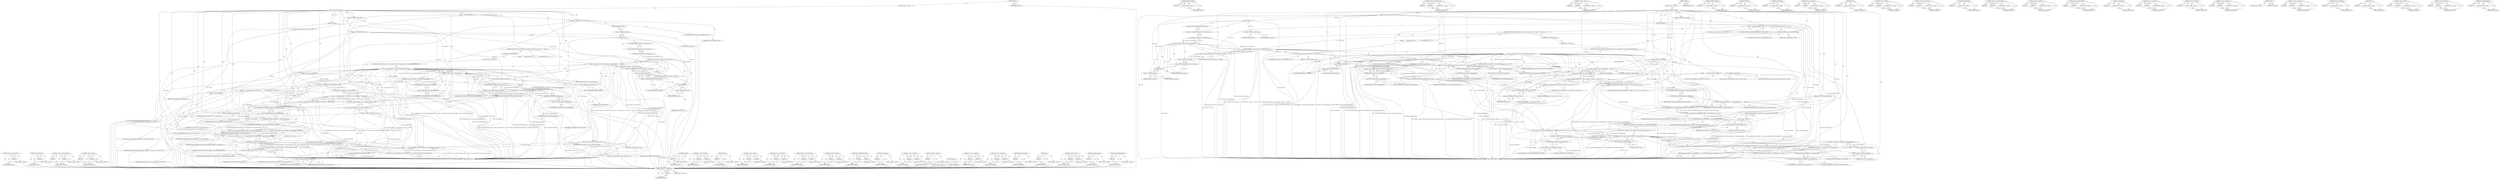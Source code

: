 digraph "borderAndPaddingBefore" {
vulnerable_238 [label=<(METHOD,&lt;operator&gt;.bracketedPrimary)>];
vulnerable_239 [label=<(PARAM,p1)>];
vulnerable_240 [label=<(BLOCK,&lt;empty&gt;,&lt;empty&gt;)>];
vulnerable_241 [label=<(METHOD_RETURN,ANY)>];
vulnerable_219 [label=<(METHOD,lineTopWithLeading)>];
vulnerable_220 [label=<(PARAM,p1)>];
vulnerable_221 [label=<(BLOCK,&lt;empty&gt;,&lt;empty&gt;)>];
vulnerable_222 [label=<(METHOD_RETURN,ANY)>];
vulnerable_174 [label=<(METHOD,&lt;operator&gt;.indirectFieldAccess)>];
vulnerable_175 [label=<(PARAM,p1)>];
vulnerable_176 [label=<(PARAM,p2)>];
vulnerable_177 [label=<(BLOCK,&lt;empty&gt;,&lt;empty&gt;)>];
vulnerable_178 [label=<(METHOD_RETURN,ANY)>];
vulnerable_197 [label=<(METHOD,&lt;operator&gt;.equals)>];
vulnerable_198 [label=<(PARAM,p1)>];
vulnerable_199 [label=<(PARAM,p2)>];
vulnerable_200 [label=<(BLOCK,&lt;empty&gt;,&lt;empty&gt;)>];
vulnerable_201 [label=<(METHOD_RETURN,ANY)>];
vulnerable_6 [label=<(METHOD,&lt;global&gt;)<SUB>1</SUB>>];
vulnerable_7 [label=<(BLOCK,&lt;empty&gt;,&lt;empty&gt;)<SUB>1</SUB>>];
vulnerable_8 [label=<(METHOD,shouldSetStrutOnBlock)<SUB>1</SUB>>];
vulnerable_9 [label=<(PARAM,const LayoutBlockFlow&amp; block)<SUB>1</SUB>>];
vulnerable_10 [label=<(PARAM,const RootInlineBox&amp; lineBox)<SUB>1</SUB>>];
vulnerable_11 [label=<(PARAM,LayoutUnit lineLogicalOffset)<SUB>1</SUB>>];
vulnerable_12 [label=<(PARAM,int lineIndex)<SUB>1</SUB>>];
vulnerable_13 [label=<(PARAM,LayoutUnit remainingLogicalHeight)<SUB>1</SUB>>];
vulnerable_14 [label=<(BLOCK,{
    bool wantsStrutOnBlock = false;
    if (!...,{
    bool wantsStrutOnBlock = false;
    if (!...)<SUB>2</SUB>>];
vulnerable_15 [label="<(LOCAL,bool wantsStrutOnBlock: bool)<SUB>3</SUB>>"];
vulnerable_16 [label=<(&lt;operator&gt;.assignment,wantsStrutOnBlock = false)<SUB>3</SUB>>];
vulnerable_17 [label=<(IDENTIFIER,wantsStrutOnBlock,wantsStrutOnBlock = false)<SUB>3</SUB>>];
vulnerable_18 [label=<(LITERAL,false,wantsStrutOnBlock = false)<SUB>3</SUB>>];
vulnerable_19 [label=<(CONTROL_STRUCTURE,IF,if (!block.style()-&gt;hasAutoOrphans() &amp;&amp; block.style()-&gt;orphans() &gt;= lineIndex))<SUB>4</SUB>>];
vulnerable_20 [label=<(&lt;operator&gt;.logicalAnd,!block.style()-&gt;hasAutoOrphans() &amp;&amp; block.style...)<SUB>4</SUB>>];
vulnerable_21 [label=<(&lt;operator&gt;.logicalNot,!block.style()-&gt;hasAutoOrphans())<SUB>4</SUB>>];
vulnerable_22 [label=<(hasAutoOrphans,block.style()-&gt;hasAutoOrphans())<SUB>4</SUB>>];
vulnerable_23 [label=<(&lt;operator&gt;.indirectFieldAccess,block.style()-&gt;hasAutoOrphans)<SUB>4</SUB>>];
vulnerable_24 [label=<(style,block.style())<SUB>4</SUB>>];
vulnerable_25 [label=<(&lt;operator&gt;.fieldAccess,block.style)<SUB>4</SUB>>];
vulnerable_26 [label=<(IDENTIFIER,block,block.style())<SUB>4</SUB>>];
vulnerable_27 [label=<(FIELD_IDENTIFIER,style,style)<SUB>4</SUB>>];
vulnerable_28 [label=<(FIELD_IDENTIFIER,hasAutoOrphans,hasAutoOrphans)<SUB>4</SUB>>];
vulnerable_29 [label=<(&lt;operator&gt;.greaterEqualsThan,block.style()-&gt;orphans() &gt;= lineIndex)<SUB>4</SUB>>];
vulnerable_30 [label=<(orphans,block.style()-&gt;orphans())<SUB>4</SUB>>];
vulnerable_31 [label=<(&lt;operator&gt;.indirectFieldAccess,block.style()-&gt;orphans)<SUB>4</SUB>>];
vulnerable_32 [label=<(style,block.style())<SUB>4</SUB>>];
vulnerable_33 [label=<(&lt;operator&gt;.fieldAccess,block.style)<SUB>4</SUB>>];
vulnerable_34 [label=<(IDENTIFIER,block,block.style())<SUB>4</SUB>>];
vulnerable_35 [label=<(FIELD_IDENTIFIER,style,style)<SUB>4</SUB>>];
vulnerable_36 [label=<(FIELD_IDENTIFIER,orphans,orphans)<SUB>4</SUB>>];
vulnerable_37 [label=<(IDENTIFIER,lineIndex,block.style()-&gt;orphans() &gt;= lineIndex)<SUB>4</SUB>>];
vulnerable_38 [label=<(BLOCK,{
        wantsStrutOnBlock = true;
    },{
        wantsStrutOnBlock = true;
    })<SUB>4</SUB>>];
vulnerable_39 [label=<(&lt;operator&gt;.assignment,wantsStrutOnBlock = true)<SUB>5</SUB>>];
vulnerable_40 [label=<(IDENTIFIER,wantsStrutOnBlock,wantsStrutOnBlock = true)<SUB>5</SUB>>];
vulnerable_41 [label=<(LITERAL,true,wantsStrutOnBlock = true)<SUB>5</SUB>>];
vulnerable_42 [label=<(CONTROL_STRUCTURE,ELSE,else)<SUB>6</SUB>>];
vulnerable_43 [label=<(BLOCK,&lt;empty&gt;,&lt;empty&gt;)<SUB>6</SUB>>];
vulnerable_44 [label=<(CONTROL_STRUCTURE,IF,if (lineBox == block.firstRootBox() &amp;&amp; lineLogicalOffset == block.borderAndPaddingBefore()))<SUB>6</SUB>>];
vulnerable_45 [label=<(&lt;operator&gt;.logicalAnd,lineBox == block.firstRootBox() &amp;&amp; lineLogicalO...)<SUB>6</SUB>>];
vulnerable_46 [label=<(&lt;operator&gt;.equals,lineBox == block.firstRootBox())<SUB>6</SUB>>];
vulnerable_47 [label=<(IDENTIFIER,lineBox,lineBox == block.firstRootBox())<SUB>6</SUB>>];
vulnerable_48 [label=<(firstRootBox,block.firstRootBox())<SUB>6</SUB>>];
vulnerable_49 [label=<(&lt;operator&gt;.fieldAccess,block.firstRootBox)<SUB>6</SUB>>];
vulnerable_50 [label=<(IDENTIFIER,block,block.firstRootBox())<SUB>6</SUB>>];
vulnerable_51 [label=<(FIELD_IDENTIFIER,firstRootBox,firstRootBox)<SUB>6</SUB>>];
vulnerable_52 [label=<(&lt;operator&gt;.equals,lineLogicalOffset == block.borderAndPaddingBefo...)<SUB>6</SUB>>];
vulnerable_53 [label=<(IDENTIFIER,lineLogicalOffset,lineLogicalOffset == block.borderAndPaddingBefo...)<SUB>6</SUB>>];
vulnerable_54 [label=<(borderAndPaddingBefore,block.borderAndPaddingBefore())<SUB>6</SUB>>];
vulnerable_55 [label=<(&lt;operator&gt;.fieldAccess,block.borderAndPaddingBefore)<SUB>6</SUB>>];
vulnerable_56 [label=<(IDENTIFIER,block,block.borderAndPaddingBefore())<SUB>6</SUB>>];
vulnerable_57 [label=<(FIELD_IDENTIFIER,borderAndPaddingBefore,borderAndPaddingBefore)<SUB>6</SUB>>];
vulnerable_58 [label=<(BLOCK,{
        LayoutUnit lineHeight = lineBox.lineB...,{
        LayoutUnit lineHeight = lineBox.lineB...)<SUB>6</SUB>>];
vulnerable_59 [label="<(LOCAL,LayoutUnit lineHeight: LayoutUnit)<SUB>7</SUB>>"];
vulnerable_60 [label=<(&lt;operator&gt;.assignment,lineHeight = lineBox.lineBottomWithLeading() - ...)<SUB>7</SUB>>];
vulnerable_61 [label=<(IDENTIFIER,lineHeight,lineHeight = lineBox.lineBottomWithLeading() - ...)<SUB>7</SUB>>];
vulnerable_62 [label=<(&lt;operator&gt;.subtraction,lineBox.lineBottomWithLeading() - lineBox.lineT...)<SUB>7</SUB>>];
vulnerable_63 [label=<(lineBottomWithLeading,lineBox.lineBottomWithLeading())<SUB>7</SUB>>];
vulnerable_64 [label=<(&lt;operator&gt;.fieldAccess,lineBox.lineBottomWithLeading)<SUB>7</SUB>>];
vulnerable_65 [label=<(IDENTIFIER,lineBox,lineBox.lineBottomWithLeading())<SUB>7</SUB>>];
vulnerable_66 [label=<(FIELD_IDENTIFIER,lineBottomWithLeading,lineBottomWithLeading)<SUB>7</SUB>>];
vulnerable_67 [label=<(lineTopWithLeading,lineBox.lineTopWithLeading())<SUB>7</SUB>>];
vulnerable_68 [label=<(&lt;operator&gt;.fieldAccess,lineBox.lineTopWithLeading)<SUB>7</SUB>>];
vulnerable_69 [label=<(IDENTIFIER,lineBox,lineBox.lineTopWithLeading())<SUB>7</SUB>>];
vulnerable_70 [label=<(FIELD_IDENTIFIER,lineTopWithLeading,lineTopWithLeading)<SUB>7</SUB>>];
vulnerable_71 [label="<(LOCAL,LayoutUnit totalLogicalHeight: LayoutUnit)<SUB>8</SUB>>"];
vulnerable_72 [label="<(&lt;operator&gt;.assignment,totalLogicalHeight = lineHeight + std::max&lt;Layo...)<SUB>8</SUB>>"];
vulnerable_73 [label="<(IDENTIFIER,totalLogicalHeight,totalLogicalHeight = lineHeight + std::max&lt;Layo...)<SUB>8</SUB>>"];
vulnerable_74 [label="<(&lt;operator&gt;.greaterThan,lineHeight + std::max&lt;LayoutUnit&gt;(0, lineLogica...)<SUB>8</SUB>>"];
vulnerable_75 [label="<(&lt;operator&gt;.lessThan,lineHeight + std::max&lt;LayoutUnit)<SUB>8</SUB>>"];
vulnerable_76 [label="<(&lt;operator&gt;.addition,lineHeight + std::max)<SUB>8</SUB>>"];
vulnerable_77 [label="<(IDENTIFIER,lineHeight,lineHeight + std::max)<SUB>8</SUB>>"];
vulnerable_78 [label="<(&lt;operator&gt;.fieldAccess,std::max)<SUB>8</SUB>>"];
vulnerable_79 [label="<(IDENTIFIER,std,lineHeight + std::max)<SUB>8</SUB>>"];
vulnerable_80 [label=<(FIELD_IDENTIFIER,max,max)<SUB>8</SUB>>];
vulnerable_81 [label="<(IDENTIFIER,LayoutUnit,lineHeight + std::max&lt;LayoutUnit)<SUB>8</SUB>>"];
vulnerable_82 [label=<(&lt;operator&gt;.bracketedPrimary,(0, lineLogicalOffset))<SUB>8</SUB>>];
vulnerable_83 [label=<(&lt;operator&gt;.expressionList,0, lineLogicalOffset)<SUB>8</SUB>>];
vulnerable_84 [label=<(LITERAL,0,0, lineLogicalOffset)<SUB>8</SUB>>];
vulnerable_85 [label=<(IDENTIFIER,lineLogicalOffset,0, lineLogicalOffset)<SUB>8</SUB>>];
vulnerable_86 [label="<(LOCAL,LayoutUnit pageLogicalHeightAtNewOffset: LayoutUnit)<SUB>9</SUB>>"];
vulnerable_87 [label=<(&lt;operator&gt;.assignment,pageLogicalHeightAtNewOffset = block.pageLogica...)<SUB>9</SUB>>];
vulnerable_88 [label=<(IDENTIFIER,pageLogicalHeightAtNewOffset,pageLogicalHeightAtNewOffset = block.pageLogica...)<SUB>9</SUB>>];
vulnerable_89 [label=<(pageLogicalHeightForOffset,block.pageLogicalHeightForOffset(lineLogicalOff...)<SUB>9</SUB>>];
vulnerable_90 [label=<(&lt;operator&gt;.fieldAccess,block.pageLogicalHeightForOffset)<SUB>9</SUB>>];
vulnerable_91 [label=<(IDENTIFIER,block,block.pageLogicalHeightForOffset(lineLogicalOff...)<SUB>9</SUB>>];
vulnerable_92 [label=<(FIELD_IDENTIFIER,pageLogicalHeightForOffset,pageLogicalHeightForOffset)<SUB>9</SUB>>];
vulnerable_93 [label=<(&lt;operator&gt;.addition,lineLogicalOffset + remainingLogicalHeight)<SUB>9</SUB>>];
vulnerable_94 [label=<(IDENTIFIER,lineLogicalOffset,lineLogicalOffset + remainingLogicalHeight)<SUB>9</SUB>>];
vulnerable_95 [label=<(IDENTIFIER,remainingLogicalHeight,lineLogicalOffset + remainingLogicalHeight)<SUB>9</SUB>>];
vulnerable_96 [label=<(CONTROL_STRUCTURE,IF,if (totalLogicalHeight &lt; pageLogicalHeightAtNewOffset))<SUB>10</SUB>>];
vulnerable_97 [label=<(&lt;operator&gt;.lessThan,totalLogicalHeight &lt; pageLogicalHeightAtNewOffset)<SUB>10</SUB>>];
vulnerable_98 [label=<(IDENTIFIER,totalLogicalHeight,totalLogicalHeight &lt; pageLogicalHeightAtNewOffset)<SUB>10</SUB>>];
vulnerable_99 [label=<(IDENTIFIER,pageLogicalHeightAtNewOffset,totalLogicalHeight &lt; pageLogicalHeightAtNewOffset)<SUB>10</SUB>>];
vulnerable_100 [label=<(BLOCK,&lt;empty&gt;,&lt;empty&gt;)<SUB>11</SUB>>];
vulnerable_101 [label=<(&lt;operator&gt;.assignment,wantsStrutOnBlock = true)<SUB>11</SUB>>];
vulnerable_102 [label=<(IDENTIFIER,wantsStrutOnBlock,wantsStrutOnBlock = true)<SUB>11</SUB>>];
vulnerable_103 [label=<(LITERAL,true,wantsStrutOnBlock = true)<SUB>11</SUB>>];
vulnerable_104 [label=<(CONTROL_STRUCTURE,IF,if (!wantsStrutOnBlock || block.isOutOfFlowPositioned()))<SUB>13</SUB>>];
vulnerable_105 [label=<(&lt;operator&gt;.logicalOr,!wantsStrutOnBlock || block.isOutOfFlowPosition...)<SUB>13</SUB>>];
vulnerable_106 [label=<(&lt;operator&gt;.logicalNot,!wantsStrutOnBlock)<SUB>13</SUB>>];
vulnerable_107 [label=<(IDENTIFIER,wantsStrutOnBlock,!wantsStrutOnBlock)<SUB>13</SUB>>];
vulnerable_108 [label=<(isOutOfFlowPositioned,block.isOutOfFlowPositioned())<SUB>13</SUB>>];
vulnerable_109 [label=<(&lt;operator&gt;.fieldAccess,block.isOutOfFlowPositioned)<SUB>13</SUB>>];
vulnerable_110 [label=<(IDENTIFIER,block,block.isOutOfFlowPositioned())<SUB>13</SUB>>];
vulnerable_111 [label=<(FIELD_IDENTIFIER,isOutOfFlowPositioned,isOutOfFlowPositioned)<SUB>13</SUB>>];
vulnerable_112 [label=<(BLOCK,&lt;empty&gt;,&lt;empty&gt;)<SUB>14</SUB>>];
vulnerable_113 [label=<(RETURN,return false;,return false;)<SUB>14</SUB>>];
vulnerable_114 [label=<(LITERAL,false,return false;)<SUB>14</SUB>>];
vulnerable_115 [label="<(LOCAL,LayoutBlock* containingBlock: LayoutBlock*)<SUB>15</SUB>>"];
vulnerable_116 [label=<(&lt;operator&gt;.assignment,* containingBlock = block.containingBlock())<SUB>15</SUB>>];
vulnerable_117 [label=<(IDENTIFIER,containingBlock,* containingBlock = block.containingBlock())<SUB>15</SUB>>];
vulnerable_118 [label=<(containingBlock,block.containingBlock())<SUB>15</SUB>>];
vulnerable_119 [label=<(&lt;operator&gt;.fieldAccess,block.containingBlock)<SUB>15</SUB>>];
vulnerable_120 [label=<(IDENTIFIER,block,block.containingBlock())<SUB>15</SUB>>];
vulnerable_121 [label=<(FIELD_IDENTIFIER,containingBlock,containingBlock)<SUB>15</SUB>>];
vulnerable_122 [label=<(RETURN,return containingBlock &amp;&amp; containingBlock-&gt;isLa...,return containingBlock &amp;&amp; containingBlock-&gt;isLa...)<SUB>16</SUB>>];
vulnerable_123 [label=<(&lt;operator&gt;.logicalAnd,containingBlock &amp;&amp; containingBlock-&gt;isLayoutBlo...)<SUB>16</SUB>>];
vulnerable_124 [label=<(IDENTIFIER,containingBlock,containingBlock &amp;&amp; containingBlock-&gt;isLayoutBlo...)<SUB>16</SUB>>];
vulnerable_125 [label=<(isLayoutBlockFlow,containingBlock-&gt;isLayoutBlockFlow())<SUB>16</SUB>>];
vulnerable_126 [label=<(&lt;operator&gt;.indirectFieldAccess,containingBlock-&gt;isLayoutBlockFlow)<SUB>16</SUB>>];
vulnerable_127 [label=<(IDENTIFIER,containingBlock,containingBlock-&gt;isLayoutBlockFlow())<SUB>16</SUB>>];
vulnerable_128 [label=<(FIELD_IDENTIFIER,isLayoutBlockFlow,isLayoutBlockFlow)<SUB>16</SUB>>];
vulnerable_129 [label=<(METHOD_RETURN,bool)<SUB>1</SUB>>];
vulnerable_131 [label=<(METHOD_RETURN,ANY)<SUB>1</SUB>>];
vulnerable_257 [label=<(METHOD,isOutOfFlowPositioned)>];
vulnerable_258 [label=<(PARAM,p1)>];
vulnerable_259 [label=<(BLOCK,&lt;empty&gt;,&lt;empty&gt;)>];
vulnerable_260 [label=<(METHOD_RETURN,ANY)>];
vulnerable_202 [label=<(METHOD,firstRootBox)>];
vulnerable_203 [label=<(PARAM,p1)>];
vulnerable_204 [label=<(BLOCK,&lt;empty&gt;,&lt;empty&gt;)>];
vulnerable_205 [label=<(METHOD_RETURN,ANY)>];
vulnerable_261 [label=<(METHOD,containingBlock)>];
vulnerable_262 [label=<(PARAM,p1)>];
vulnerable_263 [label=<(BLOCK,&lt;empty&gt;,&lt;empty&gt;)>];
vulnerable_264 [label=<(METHOD_RETURN,ANY)>];
vulnerable_161 [label=<(METHOD,&lt;operator&gt;.logicalAnd)>];
vulnerable_162 [label=<(PARAM,p1)>];
vulnerable_163 [label=<(PARAM,p2)>];
vulnerable_164 [label=<(BLOCK,&lt;empty&gt;,&lt;empty&gt;)>];
vulnerable_165 [label=<(METHOD_RETURN,ANY)>];
vulnerable_193 [label=<(METHOD,orphans)>];
vulnerable_194 [label=<(PARAM,p1)>];
vulnerable_195 [label=<(BLOCK,&lt;empty&gt;,&lt;empty&gt;)>];
vulnerable_196 [label=<(METHOD_RETURN,ANY)>];
vulnerable_233 [label=<(METHOD,&lt;operator&gt;.addition)>];
vulnerable_234 [label=<(PARAM,p1)>];
vulnerable_235 [label=<(PARAM,p2)>];
vulnerable_236 [label=<(BLOCK,&lt;empty&gt;,&lt;empty&gt;)>];
vulnerable_237 [label=<(METHOD_RETURN,ANY)>];
vulnerable_242 [label=<(METHOD,&lt;operator&gt;.expressionList)>];
vulnerable_243 [label=<(PARAM,p1)>];
vulnerable_244 [label=<(PARAM,p2)>];
vulnerable_245 [label=<(BLOCK,&lt;empty&gt;,&lt;empty&gt;)>];
vulnerable_246 [label=<(METHOD_RETURN,ANY)>];
vulnerable_265 [label=<(METHOD,isLayoutBlockFlow)>];
vulnerable_266 [label=<(PARAM,p1)>];
vulnerable_267 [label=<(BLOCK,&lt;empty&gt;,&lt;empty&gt;)>];
vulnerable_268 [label=<(METHOD_RETURN,ANY)>];
vulnerable_188 [label=<(METHOD,&lt;operator&gt;.greaterEqualsThan)>];
vulnerable_189 [label=<(PARAM,p1)>];
vulnerable_190 [label=<(PARAM,p2)>];
vulnerable_191 [label=<(BLOCK,&lt;empty&gt;,&lt;empty&gt;)>];
vulnerable_192 [label=<(METHOD_RETURN,ANY)>];
vulnerable_183 [label=<(METHOD,&lt;operator&gt;.fieldAccess)>];
vulnerable_184 [label=<(PARAM,p1)>];
vulnerable_185 [label=<(PARAM,p2)>];
vulnerable_186 [label=<(BLOCK,&lt;empty&gt;,&lt;empty&gt;)>];
vulnerable_187 [label=<(METHOD_RETURN,ANY)>];
vulnerable_247 [label=<(METHOD,pageLogicalHeightForOffset)>];
vulnerable_248 [label=<(PARAM,p1)>];
vulnerable_249 [label=<(PARAM,p2)>];
vulnerable_250 [label=<(BLOCK,&lt;empty&gt;,&lt;empty&gt;)>];
vulnerable_251 [label=<(METHOD_RETURN,ANY)>];
vulnerable_170 [label=<(METHOD,hasAutoOrphans)>];
vulnerable_171 [label=<(PARAM,p1)>];
vulnerable_172 [label=<(BLOCK,&lt;empty&gt;,&lt;empty&gt;)>];
vulnerable_173 [label=<(METHOD_RETURN,ANY)>];
vulnerable_210 [label=<(METHOD,&lt;operator&gt;.subtraction)>];
vulnerable_211 [label=<(PARAM,p1)>];
vulnerable_212 [label=<(PARAM,p2)>];
vulnerable_213 [label=<(BLOCK,&lt;empty&gt;,&lt;empty&gt;)>];
vulnerable_214 [label=<(METHOD_RETURN,ANY)>];
vulnerable_166 [label=<(METHOD,&lt;operator&gt;.logicalNot)>];
vulnerable_167 [label=<(PARAM,p1)>];
vulnerable_168 [label=<(BLOCK,&lt;empty&gt;,&lt;empty&gt;)>];
vulnerable_169 [label=<(METHOD_RETURN,ANY)>];
vulnerable_156 [label=<(METHOD,&lt;operator&gt;.assignment)>];
vulnerable_157 [label=<(PARAM,p1)>];
vulnerable_158 [label=<(PARAM,p2)>];
vulnerable_159 [label=<(BLOCK,&lt;empty&gt;,&lt;empty&gt;)>];
vulnerable_160 [label=<(METHOD_RETURN,ANY)>];
vulnerable_150 [label=<(METHOD,&lt;global&gt;)<SUB>1</SUB>>];
vulnerable_151 [label=<(BLOCK,&lt;empty&gt;,&lt;empty&gt;)>];
vulnerable_152 [label=<(METHOD_RETURN,ANY)>];
vulnerable_223 [label=<(METHOD,&lt;operator&gt;.greaterThan)>];
vulnerable_224 [label=<(PARAM,p1)>];
vulnerable_225 [label=<(PARAM,p2)>];
vulnerable_226 [label=<(BLOCK,&lt;empty&gt;,&lt;empty&gt;)>];
vulnerable_227 [label=<(METHOD_RETURN,ANY)>];
vulnerable_215 [label=<(METHOD,lineBottomWithLeading)>];
vulnerable_216 [label=<(PARAM,p1)>];
vulnerable_217 [label=<(BLOCK,&lt;empty&gt;,&lt;empty&gt;)>];
vulnerable_218 [label=<(METHOD_RETURN,ANY)>];
vulnerable_179 [label=<(METHOD,style)>];
vulnerable_180 [label=<(PARAM,p1)>];
vulnerable_181 [label=<(BLOCK,&lt;empty&gt;,&lt;empty&gt;)>];
vulnerable_182 [label=<(METHOD_RETURN,ANY)>];
vulnerable_228 [label=<(METHOD,&lt;operator&gt;.lessThan)>];
vulnerable_229 [label=<(PARAM,p1)>];
vulnerable_230 [label=<(PARAM,p2)>];
vulnerable_231 [label=<(BLOCK,&lt;empty&gt;,&lt;empty&gt;)>];
vulnerable_232 [label=<(METHOD_RETURN,ANY)>];
vulnerable_252 [label=<(METHOD,&lt;operator&gt;.logicalOr)>];
vulnerable_253 [label=<(PARAM,p1)>];
vulnerable_254 [label=<(PARAM,p2)>];
vulnerable_255 [label=<(BLOCK,&lt;empty&gt;,&lt;empty&gt;)>];
vulnerable_256 [label=<(METHOD_RETURN,ANY)>];
vulnerable_206 [label=<(METHOD,borderAndPaddingBefore)>];
vulnerable_207 [label=<(PARAM,p1)>];
vulnerable_208 [label=<(BLOCK,&lt;empty&gt;,&lt;empty&gt;)>];
vulnerable_209 [label=<(METHOD_RETURN,ANY)>];
fixed_218 [label=<(METHOD,&lt;operator&gt;.bracketedPrimary)>];
fixed_219 [label=<(PARAM,p1)>];
fixed_220 [label=<(BLOCK,&lt;empty&gt;,&lt;empty&gt;)>];
fixed_221 [label=<(METHOD_RETURN,ANY)>];
fixed_199 [label=<(METHOD,lineTopWithLeading)>];
fixed_200 [label=<(PARAM,p1)>];
fixed_201 [label=<(BLOCK,&lt;empty&gt;,&lt;empty&gt;)>];
fixed_202 [label=<(METHOD_RETURN,ANY)>];
fixed_154 [label=<(METHOD,&lt;operator&gt;.indirectFieldAccess)>];
fixed_155 [label=<(PARAM,p1)>];
fixed_156 [label=<(PARAM,p2)>];
fixed_157 [label=<(BLOCK,&lt;empty&gt;,&lt;empty&gt;)>];
fixed_158 [label=<(METHOD_RETURN,ANY)>];
fixed_177 [label=<(METHOD,&lt;operator&gt;.equals)>];
fixed_178 [label=<(PARAM,p1)>];
fixed_179 [label=<(PARAM,p2)>];
fixed_180 [label=<(BLOCK,&lt;empty&gt;,&lt;empty&gt;)>];
fixed_181 [label=<(METHOD_RETURN,ANY)>];
fixed_6 [label=<(METHOD,&lt;global&gt;)<SUB>1</SUB>>];
fixed_7 [label=<(BLOCK,&lt;empty&gt;,&lt;empty&gt;)<SUB>1</SUB>>];
fixed_8 [label=<(METHOD,shouldSetStrutOnBlock)<SUB>1</SUB>>];
fixed_9 [label=<(PARAM,const LayoutBlockFlow&amp; block)<SUB>1</SUB>>];
fixed_10 [label=<(PARAM,const RootInlineBox&amp; lineBox)<SUB>1</SUB>>];
fixed_11 [label=<(PARAM,LayoutUnit lineLogicalOffset)<SUB>1</SUB>>];
fixed_12 [label=<(PARAM,int lineIndex)<SUB>1</SUB>>];
fixed_13 [label=<(PARAM,LayoutUnit remainingLogicalHeight)<SUB>1</SUB>>];
fixed_14 [label=<(BLOCK,{
    bool wantsStrutOnBlock = false;
    if (!...,{
    bool wantsStrutOnBlock = false;
    if (!...)<SUB>2</SUB>>];
fixed_15 [label="<(LOCAL,bool wantsStrutOnBlock: bool)<SUB>3</SUB>>"];
fixed_16 [label=<(&lt;operator&gt;.assignment,wantsStrutOnBlock = false)<SUB>3</SUB>>];
fixed_17 [label=<(IDENTIFIER,wantsStrutOnBlock,wantsStrutOnBlock = false)<SUB>3</SUB>>];
fixed_18 [label=<(LITERAL,false,wantsStrutOnBlock = false)<SUB>3</SUB>>];
fixed_19 [label=<(CONTROL_STRUCTURE,IF,if (!block.style()-&gt;hasAutoOrphans() &amp;&amp; block.style()-&gt;orphans() &gt;= lineIndex))<SUB>4</SUB>>];
fixed_20 [label=<(&lt;operator&gt;.logicalAnd,!block.style()-&gt;hasAutoOrphans() &amp;&amp; block.style...)<SUB>4</SUB>>];
fixed_21 [label=<(&lt;operator&gt;.logicalNot,!block.style()-&gt;hasAutoOrphans())<SUB>4</SUB>>];
fixed_22 [label=<(hasAutoOrphans,block.style()-&gt;hasAutoOrphans())<SUB>4</SUB>>];
fixed_23 [label=<(&lt;operator&gt;.indirectFieldAccess,block.style()-&gt;hasAutoOrphans)<SUB>4</SUB>>];
fixed_24 [label=<(style,block.style())<SUB>4</SUB>>];
fixed_25 [label=<(&lt;operator&gt;.fieldAccess,block.style)<SUB>4</SUB>>];
fixed_26 [label=<(IDENTIFIER,block,block.style())<SUB>4</SUB>>];
fixed_27 [label=<(FIELD_IDENTIFIER,style,style)<SUB>4</SUB>>];
fixed_28 [label=<(FIELD_IDENTIFIER,hasAutoOrphans,hasAutoOrphans)<SUB>4</SUB>>];
fixed_29 [label=<(&lt;operator&gt;.greaterEqualsThan,block.style()-&gt;orphans() &gt;= lineIndex)<SUB>4</SUB>>];
fixed_30 [label=<(orphans,block.style()-&gt;orphans())<SUB>4</SUB>>];
fixed_31 [label=<(&lt;operator&gt;.indirectFieldAccess,block.style()-&gt;orphans)<SUB>4</SUB>>];
fixed_32 [label=<(style,block.style())<SUB>4</SUB>>];
fixed_33 [label=<(&lt;operator&gt;.fieldAccess,block.style)<SUB>4</SUB>>];
fixed_34 [label=<(IDENTIFIER,block,block.style())<SUB>4</SUB>>];
fixed_35 [label=<(FIELD_IDENTIFIER,style,style)<SUB>4</SUB>>];
fixed_36 [label=<(FIELD_IDENTIFIER,orphans,orphans)<SUB>4</SUB>>];
fixed_37 [label=<(IDENTIFIER,lineIndex,block.style()-&gt;orphans() &gt;= lineIndex)<SUB>4</SUB>>];
fixed_38 [label=<(BLOCK,{
        wantsStrutOnBlock = true;
    },{
        wantsStrutOnBlock = true;
    })<SUB>4</SUB>>];
fixed_39 [label=<(&lt;operator&gt;.assignment,wantsStrutOnBlock = true)<SUB>5</SUB>>];
fixed_40 [label=<(IDENTIFIER,wantsStrutOnBlock,wantsStrutOnBlock = true)<SUB>5</SUB>>];
fixed_41 [label=<(LITERAL,true,wantsStrutOnBlock = true)<SUB>5</SUB>>];
fixed_42 [label=<(CONTROL_STRUCTURE,ELSE,else)<SUB>6</SUB>>];
fixed_43 [label=<(BLOCK,&lt;empty&gt;,&lt;empty&gt;)<SUB>6</SUB>>];
fixed_44 [label=<(CONTROL_STRUCTURE,IF,if (lineBox == block.firstRootBox() &amp;&amp; lineLogicalOffset == block.borderAndPaddingBefore()))<SUB>6</SUB>>];
fixed_45 [label=<(&lt;operator&gt;.logicalAnd,lineBox == block.firstRootBox() &amp;&amp; lineLogicalO...)<SUB>6</SUB>>];
fixed_46 [label=<(&lt;operator&gt;.equals,lineBox == block.firstRootBox())<SUB>6</SUB>>];
fixed_47 [label=<(IDENTIFIER,lineBox,lineBox == block.firstRootBox())<SUB>6</SUB>>];
fixed_48 [label=<(firstRootBox,block.firstRootBox())<SUB>6</SUB>>];
fixed_49 [label=<(&lt;operator&gt;.fieldAccess,block.firstRootBox)<SUB>6</SUB>>];
fixed_50 [label=<(IDENTIFIER,block,block.firstRootBox())<SUB>6</SUB>>];
fixed_51 [label=<(FIELD_IDENTIFIER,firstRootBox,firstRootBox)<SUB>6</SUB>>];
fixed_52 [label=<(&lt;operator&gt;.equals,lineLogicalOffset == block.borderAndPaddingBefo...)<SUB>6</SUB>>];
fixed_53 [label=<(IDENTIFIER,lineLogicalOffset,lineLogicalOffset == block.borderAndPaddingBefo...)<SUB>6</SUB>>];
fixed_54 [label=<(borderAndPaddingBefore,block.borderAndPaddingBefore())<SUB>6</SUB>>];
fixed_55 [label=<(&lt;operator&gt;.fieldAccess,block.borderAndPaddingBefore)<SUB>6</SUB>>];
fixed_56 [label=<(IDENTIFIER,block,block.borderAndPaddingBefore())<SUB>6</SUB>>];
fixed_57 [label=<(FIELD_IDENTIFIER,borderAndPaddingBefore,borderAndPaddingBefore)<SUB>6</SUB>>];
fixed_58 [label=<(BLOCK,{
        LayoutUnit lineHeight = lineBox.lineB...,{
        LayoutUnit lineHeight = lineBox.lineB...)<SUB>6</SUB>>];
fixed_59 [label="<(LOCAL,LayoutUnit lineHeight: LayoutUnit)<SUB>7</SUB>>"];
fixed_60 [label=<(&lt;operator&gt;.assignment,lineHeight = lineBox.lineBottomWithLeading() - ...)<SUB>7</SUB>>];
fixed_61 [label=<(IDENTIFIER,lineHeight,lineHeight = lineBox.lineBottomWithLeading() - ...)<SUB>7</SUB>>];
fixed_62 [label=<(&lt;operator&gt;.subtraction,lineBox.lineBottomWithLeading() - lineBox.lineT...)<SUB>7</SUB>>];
fixed_63 [label=<(lineBottomWithLeading,lineBox.lineBottomWithLeading())<SUB>7</SUB>>];
fixed_64 [label=<(&lt;operator&gt;.fieldAccess,lineBox.lineBottomWithLeading)<SUB>7</SUB>>];
fixed_65 [label=<(IDENTIFIER,lineBox,lineBox.lineBottomWithLeading())<SUB>7</SUB>>];
fixed_66 [label=<(FIELD_IDENTIFIER,lineBottomWithLeading,lineBottomWithLeading)<SUB>7</SUB>>];
fixed_67 [label=<(lineTopWithLeading,lineBox.lineTopWithLeading())<SUB>7</SUB>>];
fixed_68 [label=<(&lt;operator&gt;.fieldAccess,lineBox.lineTopWithLeading)<SUB>7</SUB>>];
fixed_69 [label=<(IDENTIFIER,lineBox,lineBox.lineTopWithLeading())<SUB>7</SUB>>];
fixed_70 [label=<(FIELD_IDENTIFIER,lineTopWithLeading,lineTopWithLeading)<SUB>7</SUB>>];
fixed_71 [label="<(LOCAL,LayoutUnit totalLogicalHeight: LayoutUnit)<SUB>8</SUB>>"];
fixed_72 [label="<(&lt;operator&gt;.assignment,totalLogicalHeight = lineHeight + std::max&lt;Layo...)<SUB>8</SUB>>"];
fixed_73 [label="<(IDENTIFIER,totalLogicalHeight,totalLogicalHeight = lineHeight + std::max&lt;Layo...)<SUB>8</SUB>>"];
fixed_74 [label="<(&lt;operator&gt;.greaterThan,lineHeight + std::max&lt;LayoutUnit&gt;(0, lineLogica...)<SUB>8</SUB>>"];
fixed_75 [label="<(&lt;operator&gt;.lessThan,lineHeight + std::max&lt;LayoutUnit)<SUB>8</SUB>>"];
fixed_76 [label="<(&lt;operator&gt;.addition,lineHeight + std::max)<SUB>8</SUB>>"];
fixed_77 [label="<(IDENTIFIER,lineHeight,lineHeight + std::max)<SUB>8</SUB>>"];
fixed_78 [label="<(&lt;operator&gt;.fieldAccess,std::max)<SUB>8</SUB>>"];
fixed_79 [label="<(IDENTIFIER,std,lineHeight + std::max)<SUB>8</SUB>>"];
fixed_80 [label=<(FIELD_IDENTIFIER,max,max)<SUB>8</SUB>>];
fixed_81 [label="<(IDENTIFIER,LayoutUnit,lineHeight + std::max&lt;LayoutUnit)<SUB>8</SUB>>"];
fixed_82 [label=<(&lt;operator&gt;.bracketedPrimary,(0, lineLogicalOffset))<SUB>8</SUB>>];
fixed_83 [label=<(&lt;operator&gt;.expressionList,0, lineLogicalOffset)<SUB>8</SUB>>];
fixed_84 [label=<(LITERAL,0,0, lineLogicalOffset)<SUB>8</SUB>>];
fixed_85 [label=<(IDENTIFIER,lineLogicalOffset,0, lineLogicalOffset)<SUB>8</SUB>>];
fixed_86 [label="<(LOCAL,LayoutUnit pageLogicalHeightAtNewOffset: LayoutUnit)<SUB>9</SUB>>"];
fixed_87 [label=<(&lt;operator&gt;.assignment,pageLogicalHeightAtNewOffset = block.pageLogica...)<SUB>9</SUB>>];
fixed_88 [label=<(IDENTIFIER,pageLogicalHeightAtNewOffset,pageLogicalHeightAtNewOffset = block.pageLogica...)<SUB>9</SUB>>];
fixed_89 [label=<(pageLogicalHeightForOffset,block.pageLogicalHeightForOffset(lineLogicalOff...)<SUB>9</SUB>>];
fixed_90 [label=<(&lt;operator&gt;.fieldAccess,block.pageLogicalHeightForOffset)<SUB>9</SUB>>];
fixed_91 [label=<(IDENTIFIER,block,block.pageLogicalHeightForOffset(lineLogicalOff...)<SUB>9</SUB>>];
fixed_92 [label=<(FIELD_IDENTIFIER,pageLogicalHeightForOffset,pageLogicalHeightForOffset)<SUB>9</SUB>>];
fixed_93 [label=<(&lt;operator&gt;.addition,lineLogicalOffset + remainingLogicalHeight)<SUB>9</SUB>>];
fixed_94 [label=<(IDENTIFIER,lineLogicalOffset,lineLogicalOffset + remainingLogicalHeight)<SUB>9</SUB>>];
fixed_95 [label=<(IDENTIFIER,remainingLogicalHeight,lineLogicalOffset + remainingLogicalHeight)<SUB>9</SUB>>];
fixed_96 [label=<(CONTROL_STRUCTURE,IF,if (totalLogicalHeight &lt; pageLogicalHeightAtNewOffset))<SUB>10</SUB>>];
fixed_97 [label=<(&lt;operator&gt;.lessThan,totalLogicalHeight &lt; pageLogicalHeightAtNewOffset)<SUB>10</SUB>>];
fixed_98 [label=<(IDENTIFIER,totalLogicalHeight,totalLogicalHeight &lt; pageLogicalHeightAtNewOffset)<SUB>10</SUB>>];
fixed_99 [label=<(IDENTIFIER,pageLogicalHeightAtNewOffset,totalLogicalHeight &lt; pageLogicalHeightAtNewOffset)<SUB>10</SUB>>];
fixed_100 [label=<(BLOCK,&lt;empty&gt;,&lt;empty&gt;)<SUB>11</SUB>>];
fixed_101 [label=<(&lt;operator&gt;.assignment,wantsStrutOnBlock = true)<SUB>11</SUB>>];
fixed_102 [label=<(IDENTIFIER,wantsStrutOnBlock,wantsStrutOnBlock = true)<SUB>11</SUB>>];
fixed_103 [label=<(LITERAL,true,wantsStrutOnBlock = true)<SUB>11</SUB>>];
fixed_104 [label=<(RETURN,return wantsStrutOnBlock &amp;&amp; block.allowsPaginat...,return wantsStrutOnBlock &amp;&amp; block.allowsPaginat...)<SUB>13</SUB>>];
fixed_105 [label=<(&lt;operator&gt;.logicalAnd,wantsStrutOnBlock &amp;&amp; block.allowsPaginationStrut())<SUB>13</SUB>>];
fixed_106 [label=<(IDENTIFIER,wantsStrutOnBlock,wantsStrutOnBlock &amp;&amp; block.allowsPaginationStrut())<SUB>13</SUB>>];
fixed_107 [label=<(allowsPaginationStrut,block.allowsPaginationStrut())<SUB>13</SUB>>];
fixed_108 [label=<(&lt;operator&gt;.fieldAccess,block.allowsPaginationStrut)<SUB>13</SUB>>];
fixed_109 [label=<(IDENTIFIER,block,block.allowsPaginationStrut())<SUB>13</SUB>>];
fixed_110 [label=<(FIELD_IDENTIFIER,allowsPaginationStrut,allowsPaginationStrut)<SUB>13</SUB>>];
fixed_111 [label=<(METHOD_RETURN,bool)<SUB>1</SUB>>];
fixed_113 [label=<(METHOD_RETURN,ANY)<SUB>1</SUB>>];
fixed_182 [label=<(METHOD,firstRootBox)>];
fixed_183 [label=<(PARAM,p1)>];
fixed_184 [label=<(BLOCK,&lt;empty&gt;,&lt;empty&gt;)>];
fixed_185 [label=<(METHOD_RETURN,ANY)>];
fixed_141 [label=<(METHOD,&lt;operator&gt;.logicalAnd)>];
fixed_142 [label=<(PARAM,p1)>];
fixed_143 [label=<(PARAM,p2)>];
fixed_144 [label=<(BLOCK,&lt;empty&gt;,&lt;empty&gt;)>];
fixed_145 [label=<(METHOD_RETURN,ANY)>];
fixed_173 [label=<(METHOD,orphans)>];
fixed_174 [label=<(PARAM,p1)>];
fixed_175 [label=<(BLOCK,&lt;empty&gt;,&lt;empty&gt;)>];
fixed_176 [label=<(METHOD_RETURN,ANY)>];
fixed_213 [label=<(METHOD,&lt;operator&gt;.addition)>];
fixed_214 [label=<(PARAM,p1)>];
fixed_215 [label=<(PARAM,p2)>];
fixed_216 [label=<(BLOCK,&lt;empty&gt;,&lt;empty&gt;)>];
fixed_217 [label=<(METHOD_RETURN,ANY)>];
fixed_222 [label=<(METHOD,&lt;operator&gt;.expressionList)>];
fixed_223 [label=<(PARAM,p1)>];
fixed_224 [label=<(PARAM,p2)>];
fixed_225 [label=<(BLOCK,&lt;empty&gt;,&lt;empty&gt;)>];
fixed_226 [label=<(METHOD_RETURN,ANY)>];
fixed_168 [label=<(METHOD,&lt;operator&gt;.greaterEqualsThan)>];
fixed_169 [label=<(PARAM,p1)>];
fixed_170 [label=<(PARAM,p2)>];
fixed_171 [label=<(BLOCK,&lt;empty&gt;,&lt;empty&gt;)>];
fixed_172 [label=<(METHOD_RETURN,ANY)>];
fixed_163 [label=<(METHOD,&lt;operator&gt;.fieldAccess)>];
fixed_164 [label=<(PARAM,p1)>];
fixed_165 [label=<(PARAM,p2)>];
fixed_166 [label=<(BLOCK,&lt;empty&gt;,&lt;empty&gt;)>];
fixed_167 [label=<(METHOD_RETURN,ANY)>];
fixed_227 [label=<(METHOD,pageLogicalHeightForOffset)>];
fixed_228 [label=<(PARAM,p1)>];
fixed_229 [label=<(PARAM,p2)>];
fixed_230 [label=<(BLOCK,&lt;empty&gt;,&lt;empty&gt;)>];
fixed_231 [label=<(METHOD_RETURN,ANY)>];
fixed_150 [label=<(METHOD,hasAutoOrphans)>];
fixed_151 [label=<(PARAM,p1)>];
fixed_152 [label=<(BLOCK,&lt;empty&gt;,&lt;empty&gt;)>];
fixed_153 [label=<(METHOD_RETURN,ANY)>];
fixed_190 [label=<(METHOD,&lt;operator&gt;.subtraction)>];
fixed_191 [label=<(PARAM,p1)>];
fixed_192 [label=<(PARAM,p2)>];
fixed_193 [label=<(BLOCK,&lt;empty&gt;,&lt;empty&gt;)>];
fixed_194 [label=<(METHOD_RETURN,ANY)>];
fixed_146 [label=<(METHOD,&lt;operator&gt;.logicalNot)>];
fixed_147 [label=<(PARAM,p1)>];
fixed_148 [label=<(BLOCK,&lt;empty&gt;,&lt;empty&gt;)>];
fixed_149 [label=<(METHOD_RETURN,ANY)>];
fixed_136 [label=<(METHOD,&lt;operator&gt;.assignment)>];
fixed_137 [label=<(PARAM,p1)>];
fixed_138 [label=<(PARAM,p2)>];
fixed_139 [label=<(BLOCK,&lt;empty&gt;,&lt;empty&gt;)>];
fixed_140 [label=<(METHOD_RETURN,ANY)>];
fixed_130 [label=<(METHOD,&lt;global&gt;)<SUB>1</SUB>>];
fixed_131 [label=<(BLOCK,&lt;empty&gt;,&lt;empty&gt;)>];
fixed_132 [label=<(METHOD_RETURN,ANY)>];
fixed_203 [label=<(METHOD,&lt;operator&gt;.greaterThan)>];
fixed_204 [label=<(PARAM,p1)>];
fixed_205 [label=<(PARAM,p2)>];
fixed_206 [label=<(BLOCK,&lt;empty&gt;,&lt;empty&gt;)>];
fixed_207 [label=<(METHOD_RETURN,ANY)>];
fixed_195 [label=<(METHOD,lineBottomWithLeading)>];
fixed_196 [label=<(PARAM,p1)>];
fixed_197 [label=<(BLOCK,&lt;empty&gt;,&lt;empty&gt;)>];
fixed_198 [label=<(METHOD_RETURN,ANY)>];
fixed_159 [label=<(METHOD,style)>];
fixed_160 [label=<(PARAM,p1)>];
fixed_161 [label=<(BLOCK,&lt;empty&gt;,&lt;empty&gt;)>];
fixed_162 [label=<(METHOD_RETURN,ANY)>];
fixed_208 [label=<(METHOD,&lt;operator&gt;.lessThan)>];
fixed_209 [label=<(PARAM,p1)>];
fixed_210 [label=<(PARAM,p2)>];
fixed_211 [label=<(BLOCK,&lt;empty&gt;,&lt;empty&gt;)>];
fixed_212 [label=<(METHOD_RETURN,ANY)>];
fixed_232 [label=<(METHOD,allowsPaginationStrut)>];
fixed_233 [label=<(PARAM,p1)>];
fixed_234 [label=<(BLOCK,&lt;empty&gt;,&lt;empty&gt;)>];
fixed_235 [label=<(METHOD_RETURN,ANY)>];
fixed_186 [label=<(METHOD,borderAndPaddingBefore)>];
fixed_187 [label=<(PARAM,p1)>];
fixed_188 [label=<(BLOCK,&lt;empty&gt;,&lt;empty&gt;)>];
fixed_189 [label=<(METHOD_RETURN,ANY)>];
vulnerable_238 -> vulnerable_239  [key=0, label="AST: "];
vulnerable_238 -> vulnerable_239  [key=1, label="DDG: "];
vulnerable_238 -> vulnerable_240  [key=0, label="AST: "];
vulnerable_238 -> vulnerable_241  [key=0, label="AST: "];
vulnerable_238 -> vulnerable_241  [key=1, label="CFG: "];
vulnerable_239 -> vulnerable_241  [key=0, label="DDG: p1"];
vulnerable_219 -> vulnerable_220  [key=0, label="AST: "];
vulnerable_219 -> vulnerable_220  [key=1, label="DDG: "];
vulnerable_219 -> vulnerable_221  [key=0, label="AST: "];
vulnerable_219 -> vulnerable_222  [key=0, label="AST: "];
vulnerable_219 -> vulnerable_222  [key=1, label="CFG: "];
vulnerable_220 -> vulnerable_222  [key=0, label="DDG: p1"];
vulnerable_174 -> vulnerable_175  [key=0, label="AST: "];
vulnerable_174 -> vulnerable_175  [key=1, label="DDG: "];
vulnerable_174 -> vulnerable_177  [key=0, label="AST: "];
vulnerable_174 -> vulnerable_176  [key=0, label="AST: "];
vulnerable_174 -> vulnerable_176  [key=1, label="DDG: "];
vulnerable_174 -> vulnerable_178  [key=0, label="AST: "];
vulnerable_174 -> vulnerable_178  [key=1, label="CFG: "];
vulnerable_175 -> vulnerable_178  [key=0, label="DDG: p1"];
vulnerable_176 -> vulnerable_178  [key=0, label="DDG: p2"];
vulnerable_197 -> vulnerable_198  [key=0, label="AST: "];
vulnerable_197 -> vulnerable_198  [key=1, label="DDG: "];
vulnerable_197 -> vulnerable_200  [key=0, label="AST: "];
vulnerable_197 -> vulnerable_199  [key=0, label="AST: "];
vulnerable_197 -> vulnerable_199  [key=1, label="DDG: "];
vulnerable_197 -> vulnerable_201  [key=0, label="AST: "];
vulnerable_197 -> vulnerable_201  [key=1, label="CFG: "];
vulnerable_198 -> vulnerable_201  [key=0, label="DDG: p1"];
vulnerable_199 -> vulnerable_201  [key=0, label="DDG: p2"];
vulnerable_6 -> vulnerable_7  [key=0, label="AST: "];
vulnerable_6 -> vulnerable_131  [key=0, label="AST: "];
vulnerable_6 -> vulnerable_131  [key=1, label="CFG: "];
vulnerable_7 -> vulnerable_8  [key=0, label="AST: "];
vulnerable_8 -> vulnerable_9  [key=0, label="AST: "];
vulnerable_8 -> vulnerable_9  [key=1, label="DDG: "];
vulnerable_8 -> vulnerable_10  [key=0, label="AST: "];
vulnerable_8 -> vulnerable_10  [key=1, label="DDG: "];
vulnerable_8 -> vulnerable_11  [key=0, label="AST: "];
vulnerable_8 -> vulnerable_11  [key=1, label="DDG: "];
vulnerable_8 -> vulnerable_12  [key=0, label="AST: "];
vulnerable_8 -> vulnerable_12  [key=1, label="DDG: "];
vulnerable_8 -> vulnerable_13  [key=0, label="AST: "];
vulnerable_8 -> vulnerable_13  [key=1, label="DDG: "];
vulnerable_8 -> vulnerable_14  [key=0, label="AST: "];
vulnerable_8 -> vulnerable_129  [key=0, label="AST: "];
vulnerable_8 -> vulnerable_16  [key=0, label="CFG: "];
vulnerable_8 -> vulnerable_16  [key=1, label="DDG: "];
vulnerable_8 -> vulnerable_39  [key=0, label="DDG: "];
vulnerable_8 -> vulnerable_113  [key=0, label="DDG: "];
vulnerable_8 -> vulnerable_123  [key=0, label="DDG: "];
vulnerable_8 -> vulnerable_29  [key=0, label="DDG: "];
vulnerable_8 -> vulnerable_106  [key=0, label="DDG: "];
vulnerable_8 -> vulnerable_114  [key=0, label="DDG: "];
vulnerable_8 -> vulnerable_46  [key=0, label="DDG: "];
vulnerable_8 -> vulnerable_52  [key=0, label="DDG: "];
vulnerable_8 -> vulnerable_89  [key=0, label="DDG: "];
vulnerable_8 -> vulnerable_97  [key=0, label="DDG: "];
vulnerable_8 -> vulnerable_101  [key=0, label="DDG: "];
vulnerable_8 -> vulnerable_75  [key=0, label="DDG: "];
vulnerable_8 -> vulnerable_93  [key=0, label="DDG: "];
vulnerable_8 -> vulnerable_76  [key=0, label="DDG: "];
vulnerable_8 -> vulnerable_83  [key=0, label="DDG: "];
vulnerable_9 -> vulnerable_129  [key=0, label="DDG: block"];
vulnerable_9 -> vulnerable_118  [key=0, label="DDG: block"];
vulnerable_9 -> vulnerable_108  [key=0, label="DDG: block"];
vulnerable_9 -> vulnerable_24  [key=0, label="DDG: block"];
vulnerable_9 -> vulnerable_32  [key=0, label="DDG: block"];
vulnerable_9 -> vulnerable_48  [key=0, label="DDG: block"];
vulnerable_9 -> vulnerable_54  [key=0, label="DDG: block"];
vulnerable_9 -> vulnerable_89  [key=0, label="DDG: block"];
vulnerable_10 -> vulnerable_129  [key=0, label="DDG: lineBox"];
vulnerable_10 -> vulnerable_46  [key=0, label="DDG: lineBox"];
vulnerable_11 -> vulnerable_129  [key=0, label="DDG: lineLogicalOffset"];
vulnerable_11 -> vulnerable_52  [key=0, label="DDG: lineLogicalOffset"];
vulnerable_11 -> vulnerable_83  [key=0, label="DDG: lineLogicalOffset"];
vulnerable_12 -> vulnerable_129  [key=0, label="DDG: lineIndex"];
vulnerable_12 -> vulnerable_29  [key=0, label="DDG: lineIndex"];
vulnerable_13 -> vulnerable_129  [key=0, label="DDG: remainingLogicalHeight"];
vulnerable_13 -> vulnerable_89  [key=0, label="DDG: remainingLogicalHeight"];
vulnerable_13 -> vulnerable_93  [key=0, label="DDG: remainingLogicalHeight"];
vulnerable_14 -> vulnerable_15  [key=0, label="AST: "];
vulnerable_14 -> vulnerable_16  [key=0, label="AST: "];
vulnerable_14 -> vulnerable_19  [key=0, label="AST: "];
vulnerable_14 -> vulnerable_104  [key=0, label="AST: "];
vulnerable_14 -> vulnerable_115  [key=0, label="AST: "];
vulnerable_14 -> vulnerable_116  [key=0, label="AST: "];
vulnerable_14 -> vulnerable_122  [key=0, label="AST: "];
vulnerable_16 -> vulnerable_17  [key=0, label="AST: "];
vulnerable_16 -> vulnerable_18  [key=0, label="AST: "];
vulnerable_16 -> vulnerable_27  [key=0, label="CFG: "];
vulnerable_16 -> vulnerable_129  [key=0, label="DDG: wantsStrutOnBlock = false"];
vulnerable_16 -> vulnerable_106  [key=0, label="DDG: wantsStrutOnBlock"];
vulnerable_19 -> vulnerable_20  [key=0, label="AST: "];
vulnerable_19 -> vulnerable_38  [key=0, label="AST: "];
vulnerable_19 -> vulnerable_42  [key=0, label="AST: "];
vulnerable_20 -> vulnerable_21  [key=0, label="AST: "];
vulnerable_20 -> vulnerable_29  [key=0, label="AST: "];
vulnerable_20 -> vulnerable_39  [key=0, label="CFG: "];
vulnerable_20 -> vulnerable_39  [key=1, label="CDG: "];
vulnerable_20 -> vulnerable_51  [key=0, label="CFG: "];
vulnerable_20 -> vulnerable_51  [key=1, label="CDG: "];
vulnerable_20 -> vulnerable_129  [key=0, label="DDG: !block.style()-&gt;hasAutoOrphans()"];
vulnerable_20 -> vulnerable_129  [key=1, label="DDG: block.style()-&gt;orphans() &gt;= lineIndex"];
vulnerable_20 -> vulnerable_129  [key=2, label="DDG: !block.style()-&gt;hasAutoOrphans() &amp;&amp; block.style()-&gt;orphans() &gt;= lineIndex"];
vulnerable_20 -> vulnerable_48  [key=0, label="CDG: "];
vulnerable_20 -> vulnerable_49  [key=0, label="CDG: "];
vulnerable_20 -> vulnerable_46  [key=0, label="CDG: "];
vulnerable_20 -> vulnerable_45  [key=0, label="CDG: "];
vulnerable_21 -> vulnerable_22  [key=0, label="AST: "];
vulnerable_21 -> vulnerable_20  [key=0, label="CFG: "];
vulnerable_21 -> vulnerable_20  [key=1, label="DDG: block.style()-&gt;hasAutoOrphans()"];
vulnerable_21 -> vulnerable_35  [key=0, label="CFG: "];
vulnerable_21 -> vulnerable_35  [key=1, label="CDG: "];
vulnerable_21 -> vulnerable_129  [key=0, label="DDG: block.style()-&gt;hasAutoOrphans()"];
vulnerable_21 -> vulnerable_30  [key=0, label="CDG: "];
vulnerable_21 -> vulnerable_32  [key=0, label="CDG: "];
vulnerable_21 -> vulnerable_29  [key=0, label="CDG: "];
vulnerable_21 -> vulnerable_33  [key=0, label="CDG: "];
vulnerable_21 -> vulnerable_36  [key=0, label="CDG: "];
vulnerable_21 -> vulnerable_31  [key=0, label="CDG: "];
vulnerable_22 -> vulnerable_23  [key=0, label="AST: "];
vulnerable_22 -> vulnerable_21  [key=0, label="CFG: "];
vulnerable_22 -> vulnerable_21  [key=1, label="DDG: block.style()-&gt;hasAutoOrphans"];
vulnerable_22 -> vulnerable_129  [key=0, label="DDG: block.style()-&gt;hasAutoOrphans"];
vulnerable_23 -> vulnerable_24  [key=0, label="AST: "];
vulnerable_23 -> vulnerable_28  [key=0, label="AST: "];
vulnerable_23 -> vulnerable_22  [key=0, label="CFG: "];
vulnerable_24 -> vulnerable_25  [key=0, label="AST: "];
vulnerable_24 -> vulnerable_28  [key=0, label="CFG: "];
vulnerable_24 -> vulnerable_129  [key=0, label="DDG: block.style"];
vulnerable_24 -> vulnerable_32  [key=0, label="DDG: block.style"];
vulnerable_25 -> vulnerable_26  [key=0, label="AST: "];
vulnerable_25 -> vulnerable_27  [key=0, label="AST: "];
vulnerable_25 -> vulnerable_24  [key=0, label="CFG: "];
vulnerable_27 -> vulnerable_25  [key=0, label="CFG: "];
vulnerable_28 -> vulnerable_23  [key=0, label="CFG: "];
vulnerable_29 -> vulnerable_30  [key=0, label="AST: "];
vulnerable_29 -> vulnerable_37  [key=0, label="AST: "];
vulnerable_29 -> vulnerable_20  [key=0, label="CFG: "];
vulnerable_29 -> vulnerable_20  [key=1, label="DDG: block.style()-&gt;orphans()"];
vulnerable_29 -> vulnerable_20  [key=2, label="DDG: lineIndex"];
vulnerable_29 -> vulnerable_129  [key=0, label="DDG: block.style()-&gt;orphans()"];
vulnerable_29 -> vulnerable_129  [key=1, label="DDG: lineIndex"];
vulnerable_30 -> vulnerable_31  [key=0, label="AST: "];
vulnerable_30 -> vulnerable_29  [key=0, label="CFG: "];
vulnerable_30 -> vulnerable_29  [key=1, label="DDG: block.style()-&gt;orphans"];
vulnerable_30 -> vulnerable_129  [key=0, label="DDG: block.style()-&gt;orphans"];
vulnerable_31 -> vulnerable_32  [key=0, label="AST: "];
vulnerable_31 -> vulnerable_36  [key=0, label="AST: "];
vulnerable_31 -> vulnerable_30  [key=0, label="CFG: "];
vulnerable_32 -> vulnerable_33  [key=0, label="AST: "];
vulnerable_32 -> vulnerable_36  [key=0, label="CFG: "];
vulnerable_32 -> vulnerable_129  [key=0, label="DDG: block.style"];
vulnerable_33 -> vulnerable_34  [key=0, label="AST: "];
vulnerable_33 -> vulnerable_35  [key=0, label="AST: "];
vulnerable_33 -> vulnerable_32  [key=0, label="CFG: "];
vulnerable_35 -> vulnerable_33  [key=0, label="CFG: "];
vulnerable_36 -> vulnerable_31  [key=0, label="CFG: "];
vulnerable_38 -> vulnerable_39  [key=0, label="AST: "];
vulnerable_39 -> vulnerable_40  [key=0, label="AST: "];
vulnerable_39 -> vulnerable_41  [key=0, label="AST: "];
vulnerable_39 -> vulnerable_106  [key=0, label="CFG: "];
vulnerable_39 -> vulnerable_106  [key=1, label="DDG: wantsStrutOnBlock"];
vulnerable_39 -> vulnerable_129  [key=0, label="DDG: wantsStrutOnBlock = true"];
vulnerable_42 -> vulnerable_43  [key=0, label="AST: "];
vulnerable_43 -> vulnerable_44  [key=0, label="AST: "];
vulnerable_44 -> vulnerable_45  [key=0, label="AST: "];
vulnerable_44 -> vulnerable_58  [key=0, label="AST: "];
vulnerable_45 -> vulnerable_46  [key=0, label="AST: "];
vulnerable_45 -> vulnerable_52  [key=0, label="AST: "];
vulnerable_45 -> vulnerable_66  [key=0, label="CFG: "];
vulnerable_45 -> vulnerable_66  [key=1, label="CDG: "];
vulnerable_45 -> vulnerable_106  [key=0, label="CFG: "];
vulnerable_45 -> vulnerable_129  [key=0, label="DDG: lineBox == block.firstRootBox()"];
vulnerable_45 -> vulnerable_129  [key=1, label="DDG: lineLogicalOffset == block.borderAndPaddingBefore()"];
vulnerable_45 -> vulnerable_129  [key=2, label="DDG: lineBox == block.firstRootBox() &amp;&amp; lineLogicalOffset == block.borderAndPaddingBefore()"];
vulnerable_45 -> vulnerable_68  [key=0, label="CDG: "];
vulnerable_45 -> vulnerable_60  [key=0, label="CDG: "];
vulnerable_45 -> vulnerable_64  [key=0, label="CDG: "];
vulnerable_45 -> vulnerable_89  [key=0, label="CDG: "];
vulnerable_45 -> vulnerable_75  [key=0, label="CDG: "];
vulnerable_45 -> vulnerable_72  [key=0, label="CDG: "];
vulnerable_45 -> vulnerable_67  [key=0, label="CDG: "];
vulnerable_45 -> vulnerable_74  [key=0, label="CDG: "];
vulnerable_45 -> vulnerable_92  [key=0, label="CDG: "];
vulnerable_45 -> vulnerable_76  [key=0, label="CDG: "];
vulnerable_45 -> vulnerable_87  [key=0, label="CDG: "];
vulnerable_45 -> vulnerable_97  [key=0, label="CDG: "];
vulnerable_45 -> vulnerable_82  [key=0, label="CDG: "];
vulnerable_45 -> vulnerable_93  [key=0, label="CDG: "];
vulnerable_45 -> vulnerable_90  [key=0, label="CDG: "];
vulnerable_45 -> vulnerable_80  [key=0, label="CDG: "];
vulnerable_45 -> vulnerable_83  [key=0, label="CDG: "];
vulnerable_45 -> vulnerable_70  [key=0, label="CDG: "];
vulnerable_45 -> vulnerable_63  [key=0, label="CDG: "];
vulnerable_45 -> vulnerable_78  [key=0, label="CDG: "];
vulnerable_45 -> vulnerable_62  [key=0, label="CDG: "];
vulnerable_46 -> vulnerable_47  [key=0, label="AST: "];
vulnerable_46 -> vulnerable_48  [key=0, label="AST: "];
vulnerable_46 -> vulnerable_45  [key=0, label="CFG: "];
vulnerable_46 -> vulnerable_45  [key=1, label="DDG: lineBox"];
vulnerable_46 -> vulnerable_45  [key=2, label="DDG: block.firstRootBox()"];
vulnerable_46 -> vulnerable_57  [key=0, label="CFG: "];
vulnerable_46 -> vulnerable_57  [key=1, label="CDG: "];
vulnerable_46 -> vulnerable_129  [key=0, label="DDG: lineBox"];
vulnerable_46 -> vulnerable_129  [key=1, label="DDG: block.firstRootBox()"];
vulnerable_46 -> vulnerable_63  [key=0, label="DDG: lineBox"];
vulnerable_46 -> vulnerable_67  [key=0, label="DDG: lineBox"];
vulnerable_46 -> vulnerable_52  [key=0, label="CDG: "];
vulnerable_46 -> vulnerable_54  [key=0, label="CDG: "];
vulnerable_46 -> vulnerable_55  [key=0, label="CDG: "];
vulnerable_48 -> vulnerable_49  [key=0, label="AST: "];
vulnerable_48 -> vulnerable_46  [key=0, label="CFG: "];
vulnerable_48 -> vulnerable_46  [key=1, label="DDG: block.firstRootBox"];
vulnerable_48 -> vulnerable_129  [key=0, label="DDG: block.firstRootBox"];
vulnerable_49 -> vulnerable_50  [key=0, label="AST: "];
vulnerable_49 -> vulnerable_51  [key=0, label="AST: "];
vulnerable_49 -> vulnerable_48  [key=0, label="CFG: "];
vulnerable_51 -> vulnerable_49  [key=0, label="CFG: "];
vulnerable_52 -> vulnerable_53  [key=0, label="AST: "];
vulnerable_52 -> vulnerable_54  [key=0, label="AST: "];
vulnerable_52 -> vulnerable_45  [key=0, label="CFG: "];
vulnerable_52 -> vulnerable_45  [key=1, label="DDG: lineLogicalOffset"];
vulnerable_52 -> vulnerable_45  [key=2, label="DDG: block.borderAndPaddingBefore()"];
vulnerable_52 -> vulnerable_129  [key=0, label="DDG: lineLogicalOffset"];
vulnerable_52 -> vulnerable_129  [key=1, label="DDG: block.borderAndPaddingBefore()"];
vulnerable_52 -> vulnerable_83  [key=0, label="DDG: lineLogicalOffset"];
vulnerable_54 -> vulnerable_55  [key=0, label="AST: "];
vulnerable_54 -> vulnerable_52  [key=0, label="CFG: "];
vulnerable_54 -> vulnerable_52  [key=1, label="DDG: block.borderAndPaddingBefore"];
vulnerable_54 -> vulnerable_129  [key=0, label="DDG: block.borderAndPaddingBefore"];
vulnerable_55 -> vulnerable_56  [key=0, label="AST: "];
vulnerable_55 -> vulnerable_57  [key=0, label="AST: "];
vulnerable_55 -> vulnerable_54  [key=0, label="CFG: "];
vulnerable_57 -> vulnerable_55  [key=0, label="CFG: "];
vulnerable_58 -> vulnerable_59  [key=0, label="AST: "];
vulnerable_58 -> vulnerable_60  [key=0, label="AST: "];
vulnerable_58 -> vulnerable_71  [key=0, label="AST: "];
vulnerable_58 -> vulnerable_72  [key=0, label="AST: "];
vulnerable_58 -> vulnerable_86  [key=0, label="AST: "];
vulnerable_58 -> vulnerable_87  [key=0, label="AST: "];
vulnerable_58 -> vulnerable_96  [key=0, label="AST: "];
vulnerable_60 -> vulnerable_61  [key=0, label="AST: "];
vulnerable_60 -> vulnerable_62  [key=0, label="AST: "];
vulnerable_60 -> vulnerable_80  [key=0, label="CFG: "];
vulnerable_60 -> vulnerable_129  [key=0, label="DDG: lineBox.lineBottomWithLeading() - lineBox.lineTopWithLeading()"];
vulnerable_60 -> vulnerable_129  [key=1, label="DDG: lineHeight = lineBox.lineBottomWithLeading() - lineBox.lineTopWithLeading()"];
vulnerable_60 -> vulnerable_75  [key=0, label="DDG: lineHeight"];
vulnerable_60 -> vulnerable_76  [key=0, label="DDG: lineHeight"];
vulnerable_62 -> vulnerable_63  [key=0, label="AST: "];
vulnerable_62 -> vulnerable_67  [key=0, label="AST: "];
vulnerable_62 -> vulnerable_60  [key=0, label="CFG: "];
vulnerable_62 -> vulnerable_60  [key=1, label="DDG: lineBox.lineBottomWithLeading()"];
vulnerable_62 -> vulnerable_60  [key=2, label="DDG: lineBox.lineTopWithLeading()"];
vulnerable_62 -> vulnerable_129  [key=0, label="DDG: lineBox.lineBottomWithLeading()"];
vulnerable_62 -> vulnerable_129  [key=1, label="DDG: lineBox.lineTopWithLeading()"];
vulnerable_63 -> vulnerable_64  [key=0, label="AST: "];
vulnerable_63 -> vulnerable_70  [key=0, label="CFG: "];
vulnerable_63 -> vulnerable_129  [key=0, label="DDG: lineBox.lineBottomWithLeading"];
vulnerable_63 -> vulnerable_62  [key=0, label="DDG: lineBox.lineBottomWithLeading"];
vulnerable_64 -> vulnerable_65  [key=0, label="AST: "];
vulnerable_64 -> vulnerable_66  [key=0, label="AST: "];
vulnerable_64 -> vulnerable_63  [key=0, label="CFG: "];
vulnerable_66 -> vulnerable_64  [key=0, label="CFG: "];
vulnerable_67 -> vulnerable_68  [key=0, label="AST: "];
vulnerable_67 -> vulnerable_62  [key=0, label="CFG: "];
vulnerable_67 -> vulnerable_62  [key=1, label="DDG: lineBox.lineTopWithLeading"];
vulnerable_67 -> vulnerable_129  [key=0, label="DDG: lineBox.lineTopWithLeading"];
vulnerable_68 -> vulnerable_69  [key=0, label="AST: "];
vulnerable_68 -> vulnerable_70  [key=0, label="AST: "];
vulnerable_68 -> vulnerable_67  [key=0, label="CFG: "];
vulnerable_70 -> vulnerable_68  [key=0, label="CFG: "];
vulnerable_72 -> vulnerable_73  [key=0, label="AST: "];
vulnerable_72 -> vulnerable_74  [key=0, label="AST: "];
vulnerable_72 -> vulnerable_92  [key=0, label="CFG: "];
vulnerable_72 -> vulnerable_129  [key=0, label="DDG: lineHeight + std::max&lt;LayoutUnit&gt;(0, lineLogicalOffset)"];
vulnerable_72 -> vulnerable_129  [key=1, label="DDG: totalLogicalHeight = lineHeight + std::max&lt;LayoutUnit&gt;(0, lineLogicalOffset)"];
vulnerable_72 -> vulnerable_97  [key=0, label="DDG: totalLogicalHeight"];
vulnerable_74 -> vulnerable_75  [key=0, label="AST: "];
vulnerable_74 -> vulnerable_82  [key=0, label="AST: "];
vulnerable_74 -> vulnerable_72  [key=0, label="CFG: "];
vulnerable_74 -> vulnerable_72  [key=1, label="DDG: lineHeight + std::max&lt;LayoutUnit"];
vulnerable_74 -> vulnerable_72  [key=2, label="DDG: (0, lineLogicalOffset)"];
vulnerable_74 -> vulnerable_129  [key=0, label="DDG: lineHeight + std::max&lt;LayoutUnit"];
vulnerable_74 -> vulnerable_129  [key=1, label="DDG: (0, lineLogicalOffset)"];
vulnerable_75 -> vulnerable_76  [key=0, label="AST: "];
vulnerable_75 -> vulnerable_81  [key=0, label="AST: "];
vulnerable_75 -> vulnerable_83  [key=0, label="CFG: "];
vulnerable_75 -> vulnerable_129  [key=0, label="DDG: lineHeight + std::max"];
vulnerable_75 -> vulnerable_129  [key=1, label="DDG: LayoutUnit"];
vulnerable_75 -> vulnerable_74  [key=0, label="DDG: lineHeight + std::max"];
vulnerable_75 -> vulnerable_74  [key=1, label="DDG: LayoutUnit"];
vulnerable_76 -> vulnerable_77  [key=0, label="AST: "];
vulnerable_76 -> vulnerable_78  [key=0, label="AST: "];
vulnerable_76 -> vulnerable_75  [key=0, label="CFG: "];
vulnerable_76 -> vulnerable_129  [key=0, label="DDG: lineHeight"];
vulnerable_76 -> vulnerable_129  [key=1, label="DDG: std::max"];
vulnerable_78 -> vulnerable_79  [key=0, label="AST: "];
vulnerable_78 -> vulnerable_80  [key=0, label="AST: "];
vulnerable_78 -> vulnerable_76  [key=0, label="CFG: "];
vulnerable_80 -> vulnerable_78  [key=0, label="CFG: "];
vulnerable_82 -> vulnerable_83  [key=0, label="AST: "];
vulnerable_82 -> vulnerable_74  [key=0, label="CFG: "];
vulnerable_82 -> vulnerable_74  [key=1, label="DDG: 0, lineLogicalOffset"];
vulnerable_82 -> vulnerable_129  [key=0, label="DDG: 0, lineLogicalOffset"];
vulnerable_83 -> vulnerable_84  [key=0, label="AST: "];
vulnerable_83 -> vulnerable_85  [key=0, label="AST: "];
vulnerable_83 -> vulnerable_82  [key=0, label="CFG: "];
vulnerable_83 -> vulnerable_82  [key=1, label="DDG: 0"];
vulnerable_83 -> vulnerable_82  [key=2, label="DDG: lineLogicalOffset"];
vulnerable_83 -> vulnerable_89  [key=0, label="DDG: lineLogicalOffset"];
vulnerable_83 -> vulnerable_93  [key=0, label="DDG: lineLogicalOffset"];
vulnerable_87 -> vulnerable_88  [key=0, label="AST: "];
vulnerable_87 -> vulnerable_89  [key=0, label="AST: "];
vulnerable_87 -> vulnerable_97  [key=0, label="CFG: "];
vulnerable_87 -> vulnerable_97  [key=1, label="DDG: pageLogicalHeightAtNewOffset"];
vulnerable_87 -> vulnerable_129  [key=0, label="DDG: block.pageLogicalHeightForOffset(lineLogicalOffset + remainingLogicalHeight)"];
vulnerable_87 -> vulnerable_129  [key=1, label="DDG: pageLogicalHeightAtNewOffset = block.pageLogicalHeightForOffset(lineLogicalOffset + remainingLogicalHeight)"];
vulnerable_89 -> vulnerable_90  [key=0, label="AST: "];
vulnerable_89 -> vulnerable_93  [key=0, label="AST: "];
vulnerable_89 -> vulnerable_87  [key=0, label="CFG: "];
vulnerable_89 -> vulnerable_87  [key=1, label="DDG: block.pageLogicalHeightForOffset"];
vulnerable_89 -> vulnerable_87  [key=2, label="DDG: lineLogicalOffset + remainingLogicalHeight"];
vulnerable_89 -> vulnerable_129  [key=0, label="DDG: block.pageLogicalHeightForOffset"];
vulnerable_89 -> vulnerable_129  [key=1, label="DDG: lineLogicalOffset + remainingLogicalHeight"];
vulnerable_90 -> vulnerable_91  [key=0, label="AST: "];
vulnerable_90 -> vulnerable_92  [key=0, label="AST: "];
vulnerable_90 -> vulnerable_93  [key=0, label="CFG: "];
vulnerable_92 -> vulnerable_90  [key=0, label="CFG: "];
vulnerable_93 -> vulnerable_94  [key=0, label="AST: "];
vulnerable_93 -> vulnerable_95  [key=0, label="AST: "];
vulnerable_93 -> vulnerable_89  [key=0, label="CFG: "];
vulnerable_93 -> vulnerable_129  [key=0, label="DDG: lineLogicalOffset"];
vulnerable_93 -> vulnerable_129  [key=1, label="DDG: remainingLogicalHeight"];
vulnerable_96 -> vulnerable_97  [key=0, label="AST: "];
vulnerable_96 -> vulnerable_100  [key=0, label="AST: "];
vulnerable_97 -> vulnerable_98  [key=0, label="AST: "];
vulnerable_97 -> vulnerable_99  [key=0, label="AST: "];
vulnerable_97 -> vulnerable_101  [key=0, label="CFG: "];
vulnerable_97 -> vulnerable_101  [key=1, label="CDG: "];
vulnerable_97 -> vulnerable_106  [key=0, label="CFG: "];
vulnerable_97 -> vulnerable_129  [key=0, label="DDG: totalLogicalHeight"];
vulnerable_97 -> vulnerable_129  [key=1, label="DDG: pageLogicalHeightAtNewOffset"];
vulnerable_97 -> vulnerable_129  [key=2, label="DDG: totalLogicalHeight &lt; pageLogicalHeightAtNewOffset"];
vulnerable_100 -> vulnerable_101  [key=0, label="AST: "];
vulnerable_101 -> vulnerable_102  [key=0, label="AST: "];
vulnerable_101 -> vulnerable_103  [key=0, label="AST: "];
vulnerable_101 -> vulnerable_106  [key=0, label="CFG: "];
vulnerable_101 -> vulnerable_106  [key=1, label="DDG: wantsStrutOnBlock"];
vulnerable_101 -> vulnerable_129  [key=0, label="DDG: wantsStrutOnBlock = true"];
vulnerable_104 -> vulnerable_105  [key=0, label="AST: "];
vulnerable_104 -> vulnerable_112  [key=0, label="AST: "];
vulnerable_105 -> vulnerable_106  [key=0, label="AST: "];
vulnerable_105 -> vulnerable_108  [key=0, label="AST: "];
vulnerable_105 -> vulnerable_113  [key=0, label="CFG: "];
vulnerable_105 -> vulnerable_113  [key=1, label="CDG: "];
vulnerable_105 -> vulnerable_121  [key=0, label="CFG: "];
vulnerable_105 -> vulnerable_121  [key=1, label="CDG: "];
vulnerable_105 -> vulnerable_129  [key=0, label="DDG: !wantsStrutOnBlock"];
vulnerable_105 -> vulnerable_129  [key=1, label="DDG: block.isOutOfFlowPositioned()"];
vulnerable_105 -> vulnerable_129  [key=2, label="DDG: !wantsStrutOnBlock || block.isOutOfFlowPositioned()"];
vulnerable_105 -> vulnerable_116  [key=0, label="CDG: "];
vulnerable_105 -> vulnerable_122  [key=0, label="CDG: "];
vulnerable_105 -> vulnerable_119  [key=0, label="CDG: "];
vulnerable_105 -> vulnerable_123  [key=0, label="CDG: "];
vulnerable_105 -> vulnerable_118  [key=0, label="CDG: "];
vulnerable_105 -> vulnerable_128  [key=0, label="CDG: "];
vulnerable_105 -> vulnerable_126  [key=0, label="CDG: "];
vulnerable_105 -> vulnerable_125  [key=0, label="CDG: "];
vulnerable_106 -> vulnerable_107  [key=0, label="AST: "];
vulnerable_106 -> vulnerable_105  [key=0, label="CFG: "];
vulnerable_106 -> vulnerable_105  [key=1, label="DDG: wantsStrutOnBlock"];
vulnerable_106 -> vulnerable_111  [key=0, label="CFG: "];
vulnerable_106 -> vulnerable_111  [key=1, label="CDG: "];
vulnerable_106 -> vulnerable_129  [key=0, label="DDG: wantsStrutOnBlock"];
vulnerable_106 -> vulnerable_108  [key=0, label="CDG: "];
vulnerable_106 -> vulnerable_109  [key=0, label="CDG: "];
vulnerable_108 -> vulnerable_109  [key=0, label="AST: "];
vulnerable_108 -> vulnerable_105  [key=0, label="CFG: "];
vulnerable_108 -> vulnerable_105  [key=1, label="DDG: block.isOutOfFlowPositioned"];
vulnerable_108 -> vulnerable_129  [key=0, label="DDG: block.isOutOfFlowPositioned"];
vulnerable_109 -> vulnerable_110  [key=0, label="AST: "];
vulnerable_109 -> vulnerable_111  [key=0, label="AST: "];
vulnerable_109 -> vulnerable_108  [key=0, label="CFG: "];
vulnerable_111 -> vulnerable_109  [key=0, label="CFG: "];
vulnerable_112 -> vulnerable_113  [key=0, label="AST: "];
vulnerable_113 -> vulnerable_114  [key=0, label="AST: "];
vulnerable_113 -> vulnerable_129  [key=0, label="CFG: "];
vulnerable_113 -> vulnerable_129  [key=1, label="DDG: &lt;RET&gt;"];
vulnerable_114 -> vulnerable_113  [key=0, label="DDG: false"];
vulnerable_116 -> vulnerable_117  [key=0, label="AST: "];
vulnerable_116 -> vulnerable_118  [key=0, label="AST: "];
vulnerable_116 -> vulnerable_123  [key=0, label="CFG: "];
vulnerable_116 -> vulnerable_123  [key=1, label="DDG: containingBlock"];
vulnerable_116 -> vulnerable_128  [key=0, label="CFG: "];
vulnerable_116 -> vulnerable_125  [key=0, label="DDG: containingBlock"];
vulnerable_118 -> vulnerable_119  [key=0, label="AST: "];
vulnerable_118 -> vulnerable_116  [key=0, label="CFG: "];
vulnerable_118 -> vulnerable_116  [key=1, label="DDG: block.containingBlock"];
vulnerable_119 -> vulnerable_120  [key=0, label="AST: "];
vulnerable_119 -> vulnerable_121  [key=0, label="AST: "];
vulnerable_119 -> vulnerable_118  [key=0, label="CFG: "];
vulnerable_121 -> vulnerable_119  [key=0, label="CFG: "];
vulnerable_122 -> vulnerable_123  [key=0, label="AST: "];
vulnerable_122 -> vulnerable_129  [key=0, label="CFG: "];
vulnerable_122 -> vulnerable_129  [key=1, label="DDG: &lt;RET&gt;"];
vulnerable_123 -> vulnerable_124  [key=0, label="AST: "];
vulnerable_123 -> vulnerable_125  [key=0, label="AST: "];
vulnerable_123 -> vulnerable_122  [key=0, label="CFG: "];
vulnerable_123 -> vulnerable_122  [key=1, label="DDG: containingBlock &amp;&amp; containingBlock-&gt;isLayoutBlockFlow()"];
vulnerable_125 -> vulnerable_126  [key=0, label="AST: "];
vulnerable_125 -> vulnerable_123  [key=0, label="CFG: "];
vulnerable_125 -> vulnerable_123  [key=1, label="DDG: containingBlock-&gt;isLayoutBlockFlow"];
vulnerable_126 -> vulnerable_127  [key=0, label="AST: "];
vulnerable_126 -> vulnerable_128  [key=0, label="AST: "];
vulnerable_126 -> vulnerable_125  [key=0, label="CFG: "];
vulnerable_128 -> vulnerable_126  [key=0, label="CFG: "];
vulnerable_257 -> vulnerable_258  [key=0, label="AST: "];
vulnerable_257 -> vulnerable_258  [key=1, label="DDG: "];
vulnerable_257 -> vulnerable_259  [key=0, label="AST: "];
vulnerable_257 -> vulnerable_260  [key=0, label="AST: "];
vulnerable_257 -> vulnerable_260  [key=1, label="CFG: "];
vulnerable_258 -> vulnerable_260  [key=0, label="DDG: p1"];
vulnerable_202 -> vulnerable_203  [key=0, label="AST: "];
vulnerable_202 -> vulnerable_203  [key=1, label="DDG: "];
vulnerable_202 -> vulnerable_204  [key=0, label="AST: "];
vulnerable_202 -> vulnerable_205  [key=0, label="AST: "];
vulnerable_202 -> vulnerable_205  [key=1, label="CFG: "];
vulnerable_203 -> vulnerable_205  [key=0, label="DDG: p1"];
vulnerable_261 -> vulnerable_262  [key=0, label="AST: "];
vulnerable_261 -> vulnerable_262  [key=1, label="DDG: "];
vulnerable_261 -> vulnerable_263  [key=0, label="AST: "];
vulnerable_261 -> vulnerable_264  [key=0, label="AST: "];
vulnerable_261 -> vulnerable_264  [key=1, label="CFG: "];
vulnerable_262 -> vulnerable_264  [key=0, label="DDG: p1"];
vulnerable_161 -> vulnerable_162  [key=0, label="AST: "];
vulnerable_161 -> vulnerable_162  [key=1, label="DDG: "];
vulnerable_161 -> vulnerable_164  [key=0, label="AST: "];
vulnerable_161 -> vulnerable_163  [key=0, label="AST: "];
vulnerable_161 -> vulnerable_163  [key=1, label="DDG: "];
vulnerable_161 -> vulnerable_165  [key=0, label="AST: "];
vulnerable_161 -> vulnerable_165  [key=1, label="CFG: "];
vulnerable_162 -> vulnerable_165  [key=0, label="DDG: p1"];
vulnerable_163 -> vulnerable_165  [key=0, label="DDG: p2"];
vulnerable_193 -> vulnerable_194  [key=0, label="AST: "];
vulnerable_193 -> vulnerable_194  [key=1, label="DDG: "];
vulnerable_193 -> vulnerable_195  [key=0, label="AST: "];
vulnerable_193 -> vulnerable_196  [key=0, label="AST: "];
vulnerable_193 -> vulnerable_196  [key=1, label="CFG: "];
vulnerable_194 -> vulnerable_196  [key=0, label="DDG: p1"];
vulnerable_233 -> vulnerable_234  [key=0, label="AST: "];
vulnerable_233 -> vulnerable_234  [key=1, label="DDG: "];
vulnerable_233 -> vulnerable_236  [key=0, label="AST: "];
vulnerable_233 -> vulnerable_235  [key=0, label="AST: "];
vulnerable_233 -> vulnerable_235  [key=1, label="DDG: "];
vulnerable_233 -> vulnerable_237  [key=0, label="AST: "];
vulnerable_233 -> vulnerable_237  [key=1, label="CFG: "];
vulnerable_234 -> vulnerable_237  [key=0, label="DDG: p1"];
vulnerable_235 -> vulnerable_237  [key=0, label="DDG: p2"];
vulnerable_242 -> vulnerable_243  [key=0, label="AST: "];
vulnerable_242 -> vulnerable_243  [key=1, label="DDG: "];
vulnerable_242 -> vulnerable_245  [key=0, label="AST: "];
vulnerable_242 -> vulnerable_244  [key=0, label="AST: "];
vulnerable_242 -> vulnerable_244  [key=1, label="DDG: "];
vulnerable_242 -> vulnerable_246  [key=0, label="AST: "];
vulnerable_242 -> vulnerable_246  [key=1, label="CFG: "];
vulnerable_243 -> vulnerable_246  [key=0, label="DDG: p1"];
vulnerable_244 -> vulnerable_246  [key=0, label="DDG: p2"];
vulnerable_265 -> vulnerable_266  [key=0, label="AST: "];
vulnerable_265 -> vulnerable_266  [key=1, label="DDG: "];
vulnerable_265 -> vulnerable_267  [key=0, label="AST: "];
vulnerable_265 -> vulnerable_268  [key=0, label="AST: "];
vulnerable_265 -> vulnerable_268  [key=1, label="CFG: "];
vulnerable_266 -> vulnerable_268  [key=0, label="DDG: p1"];
vulnerable_188 -> vulnerable_189  [key=0, label="AST: "];
vulnerable_188 -> vulnerable_189  [key=1, label="DDG: "];
vulnerable_188 -> vulnerable_191  [key=0, label="AST: "];
vulnerable_188 -> vulnerable_190  [key=0, label="AST: "];
vulnerable_188 -> vulnerable_190  [key=1, label="DDG: "];
vulnerable_188 -> vulnerable_192  [key=0, label="AST: "];
vulnerable_188 -> vulnerable_192  [key=1, label="CFG: "];
vulnerable_189 -> vulnerable_192  [key=0, label="DDG: p1"];
vulnerable_190 -> vulnerable_192  [key=0, label="DDG: p2"];
vulnerable_183 -> vulnerable_184  [key=0, label="AST: "];
vulnerable_183 -> vulnerable_184  [key=1, label="DDG: "];
vulnerable_183 -> vulnerable_186  [key=0, label="AST: "];
vulnerable_183 -> vulnerable_185  [key=0, label="AST: "];
vulnerable_183 -> vulnerable_185  [key=1, label="DDG: "];
vulnerable_183 -> vulnerable_187  [key=0, label="AST: "];
vulnerable_183 -> vulnerable_187  [key=1, label="CFG: "];
vulnerable_184 -> vulnerable_187  [key=0, label="DDG: p1"];
vulnerable_185 -> vulnerable_187  [key=0, label="DDG: p2"];
vulnerable_247 -> vulnerable_248  [key=0, label="AST: "];
vulnerable_247 -> vulnerable_248  [key=1, label="DDG: "];
vulnerable_247 -> vulnerable_250  [key=0, label="AST: "];
vulnerable_247 -> vulnerable_249  [key=0, label="AST: "];
vulnerable_247 -> vulnerable_249  [key=1, label="DDG: "];
vulnerable_247 -> vulnerable_251  [key=0, label="AST: "];
vulnerable_247 -> vulnerable_251  [key=1, label="CFG: "];
vulnerable_248 -> vulnerable_251  [key=0, label="DDG: p1"];
vulnerable_249 -> vulnerable_251  [key=0, label="DDG: p2"];
vulnerable_170 -> vulnerable_171  [key=0, label="AST: "];
vulnerable_170 -> vulnerable_171  [key=1, label="DDG: "];
vulnerable_170 -> vulnerable_172  [key=0, label="AST: "];
vulnerable_170 -> vulnerable_173  [key=0, label="AST: "];
vulnerable_170 -> vulnerable_173  [key=1, label="CFG: "];
vulnerable_171 -> vulnerable_173  [key=0, label="DDG: p1"];
vulnerable_210 -> vulnerable_211  [key=0, label="AST: "];
vulnerable_210 -> vulnerable_211  [key=1, label="DDG: "];
vulnerable_210 -> vulnerable_213  [key=0, label="AST: "];
vulnerable_210 -> vulnerable_212  [key=0, label="AST: "];
vulnerable_210 -> vulnerable_212  [key=1, label="DDG: "];
vulnerable_210 -> vulnerable_214  [key=0, label="AST: "];
vulnerable_210 -> vulnerable_214  [key=1, label="CFG: "];
vulnerable_211 -> vulnerable_214  [key=0, label="DDG: p1"];
vulnerable_212 -> vulnerable_214  [key=0, label="DDG: p2"];
vulnerable_166 -> vulnerable_167  [key=0, label="AST: "];
vulnerable_166 -> vulnerable_167  [key=1, label="DDG: "];
vulnerable_166 -> vulnerable_168  [key=0, label="AST: "];
vulnerable_166 -> vulnerable_169  [key=0, label="AST: "];
vulnerable_166 -> vulnerable_169  [key=1, label="CFG: "];
vulnerable_167 -> vulnerable_169  [key=0, label="DDG: p1"];
vulnerable_156 -> vulnerable_157  [key=0, label="AST: "];
vulnerable_156 -> vulnerable_157  [key=1, label="DDG: "];
vulnerable_156 -> vulnerable_159  [key=0, label="AST: "];
vulnerable_156 -> vulnerable_158  [key=0, label="AST: "];
vulnerable_156 -> vulnerable_158  [key=1, label="DDG: "];
vulnerable_156 -> vulnerable_160  [key=0, label="AST: "];
vulnerable_156 -> vulnerable_160  [key=1, label="CFG: "];
vulnerable_157 -> vulnerable_160  [key=0, label="DDG: p1"];
vulnerable_158 -> vulnerable_160  [key=0, label="DDG: p2"];
vulnerable_150 -> vulnerable_151  [key=0, label="AST: "];
vulnerable_150 -> vulnerable_152  [key=0, label="AST: "];
vulnerable_150 -> vulnerable_152  [key=1, label="CFG: "];
vulnerable_223 -> vulnerable_224  [key=0, label="AST: "];
vulnerable_223 -> vulnerable_224  [key=1, label="DDG: "];
vulnerable_223 -> vulnerable_226  [key=0, label="AST: "];
vulnerable_223 -> vulnerable_225  [key=0, label="AST: "];
vulnerable_223 -> vulnerable_225  [key=1, label="DDG: "];
vulnerable_223 -> vulnerable_227  [key=0, label="AST: "];
vulnerable_223 -> vulnerable_227  [key=1, label="CFG: "];
vulnerable_224 -> vulnerable_227  [key=0, label="DDG: p1"];
vulnerable_225 -> vulnerable_227  [key=0, label="DDG: p2"];
vulnerable_215 -> vulnerable_216  [key=0, label="AST: "];
vulnerable_215 -> vulnerable_216  [key=1, label="DDG: "];
vulnerable_215 -> vulnerable_217  [key=0, label="AST: "];
vulnerable_215 -> vulnerable_218  [key=0, label="AST: "];
vulnerable_215 -> vulnerable_218  [key=1, label="CFG: "];
vulnerable_216 -> vulnerable_218  [key=0, label="DDG: p1"];
vulnerable_179 -> vulnerable_180  [key=0, label="AST: "];
vulnerable_179 -> vulnerable_180  [key=1, label="DDG: "];
vulnerable_179 -> vulnerable_181  [key=0, label="AST: "];
vulnerable_179 -> vulnerable_182  [key=0, label="AST: "];
vulnerable_179 -> vulnerable_182  [key=1, label="CFG: "];
vulnerable_180 -> vulnerable_182  [key=0, label="DDG: p1"];
vulnerable_228 -> vulnerable_229  [key=0, label="AST: "];
vulnerable_228 -> vulnerable_229  [key=1, label="DDG: "];
vulnerable_228 -> vulnerable_231  [key=0, label="AST: "];
vulnerable_228 -> vulnerable_230  [key=0, label="AST: "];
vulnerable_228 -> vulnerable_230  [key=1, label="DDG: "];
vulnerable_228 -> vulnerable_232  [key=0, label="AST: "];
vulnerable_228 -> vulnerable_232  [key=1, label="CFG: "];
vulnerable_229 -> vulnerable_232  [key=0, label="DDG: p1"];
vulnerable_230 -> vulnerable_232  [key=0, label="DDG: p2"];
vulnerable_252 -> vulnerable_253  [key=0, label="AST: "];
vulnerable_252 -> vulnerable_253  [key=1, label="DDG: "];
vulnerable_252 -> vulnerable_255  [key=0, label="AST: "];
vulnerable_252 -> vulnerable_254  [key=0, label="AST: "];
vulnerable_252 -> vulnerable_254  [key=1, label="DDG: "];
vulnerable_252 -> vulnerable_256  [key=0, label="AST: "];
vulnerable_252 -> vulnerable_256  [key=1, label="CFG: "];
vulnerable_253 -> vulnerable_256  [key=0, label="DDG: p1"];
vulnerable_254 -> vulnerable_256  [key=0, label="DDG: p2"];
vulnerable_206 -> vulnerable_207  [key=0, label="AST: "];
vulnerable_206 -> vulnerable_207  [key=1, label="DDG: "];
vulnerable_206 -> vulnerable_208  [key=0, label="AST: "];
vulnerable_206 -> vulnerable_209  [key=0, label="AST: "];
vulnerable_206 -> vulnerable_209  [key=1, label="CFG: "];
vulnerable_207 -> vulnerable_209  [key=0, label="DDG: p1"];
fixed_218 -> fixed_219  [key=0, label="AST: "];
fixed_218 -> fixed_219  [key=1, label="DDG: "];
fixed_218 -> fixed_220  [key=0, label="AST: "];
fixed_218 -> fixed_221  [key=0, label="AST: "];
fixed_218 -> fixed_221  [key=1, label="CFG: "];
fixed_219 -> fixed_221  [key=0, label="DDG: p1"];
fixed_220 -> vulnerable_238  [key=0];
fixed_221 -> vulnerable_238  [key=0];
fixed_199 -> fixed_200  [key=0, label="AST: "];
fixed_199 -> fixed_200  [key=1, label="DDG: "];
fixed_199 -> fixed_201  [key=0, label="AST: "];
fixed_199 -> fixed_202  [key=0, label="AST: "];
fixed_199 -> fixed_202  [key=1, label="CFG: "];
fixed_200 -> fixed_202  [key=0, label="DDG: p1"];
fixed_201 -> vulnerable_238  [key=0];
fixed_202 -> vulnerable_238  [key=0];
fixed_154 -> fixed_155  [key=0, label="AST: "];
fixed_154 -> fixed_155  [key=1, label="DDG: "];
fixed_154 -> fixed_157  [key=0, label="AST: "];
fixed_154 -> fixed_156  [key=0, label="AST: "];
fixed_154 -> fixed_156  [key=1, label="DDG: "];
fixed_154 -> fixed_158  [key=0, label="AST: "];
fixed_154 -> fixed_158  [key=1, label="CFG: "];
fixed_155 -> fixed_158  [key=0, label="DDG: p1"];
fixed_156 -> fixed_158  [key=0, label="DDG: p2"];
fixed_157 -> vulnerable_238  [key=0];
fixed_158 -> vulnerable_238  [key=0];
fixed_177 -> fixed_178  [key=0, label="AST: "];
fixed_177 -> fixed_178  [key=1, label="DDG: "];
fixed_177 -> fixed_180  [key=0, label="AST: "];
fixed_177 -> fixed_179  [key=0, label="AST: "];
fixed_177 -> fixed_179  [key=1, label="DDG: "];
fixed_177 -> fixed_181  [key=0, label="AST: "];
fixed_177 -> fixed_181  [key=1, label="CFG: "];
fixed_178 -> fixed_181  [key=0, label="DDG: p1"];
fixed_179 -> fixed_181  [key=0, label="DDG: p2"];
fixed_180 -> vulnerable_238  [key=0];
fixed_181 -> vulnerable_238  [key=0];
fixed_6 -> fixed_7  [key=0, label="AST: "];
fixed_6 -> fixed_113  [key=0, label="AST: "];
fixed_6 -> fixed_113  [key=1, label="CFG: "];
fixed_7 -> fixed_8  [key=0, label="AST: "];
fixed_8 -> fixed_9  [key=0, label="AST: "];
fixed_8 -> fixed_9  [key=1, label="DDG: "];
fixed_8 -> fixed_10  [key=0, label="AST: "];
fixed_8 -> fixed_10  [key=1, label="DDG: "];
fixed_8 -> fixed_11  [key=0, label="AST: "];
fixed_8 -> fixed_11  [key=1, label="DDG: "];
fixed_8 -> fixed_12  [key=0, label="AST: "];
fixed_8 -> fixed_12  [key=1, label="DDG: "];
fixed_8 -> fixed_13  [key=0, label="AST: "];
fixed_8 -> fixed_13  [key=1, label="DDG: "];
fixed_8 -> fixed_14  [key=0, label="AST: "];
fixed_8 -> fixed_111  [key=0, label="AST: "];
fixed_8 -> fixed_16  [key=0, label="CFG: "];
fixed_8 -> fixed_16  [key=1, label="DDG: "];
fixed_8 -> fixed_39  [key=0, label="DDG: "];
fixed_8 -> fixed_105  [key=0, label="DDG: "];
fixed_8 -> fixed_29  [key=0, label="DDG: "];
fixed_8 -> fixed_46  [key=0, label="DDG: "];
fixed_8 -> fixed_52  [key=0, label="DDG: "];
fixed_8 -> fixed_89  [key=0, label="DDG: "];
fixed_8 -> fixed_97  [key=0, label="DDG: "];
fixed_8 -> fixed_101  [key=0, label="DDG: "];
fixed_8 -> fixed_75  [key=0, label="DDG: "];
fixed_8 -> fixed_93  [key=0, label="DDG: "];
fixed_8 -> fixed_76  [key=0, label="DDG: "];
fixed_8 -> fixed_83  [key=0, label="DDG: "];
fixed_9 -> fixed_111  [key=0, label="DDG: block"];
fixed_9 -> fixed_107  [key=0, label="DDG: block"];
fixed_9 -> fixed_24  [key=0, label="DDG: block"];
fixed_9 -> fixed_32  [key=0, label="DDG: block"];
fixed_9 -> fixed_48  [key=0, label="DDG: block"];
fixed_9 -> fixed_54  [key=0, label="DDG: block"];
fixed_9 -> fixed_89  [key=0, label="DDG: block"];
fixed_10 -> fixed_111  [key=0, label="DDG: lineBox"];
fixed_10 -> fixed_46  [key=0, label="DDG: lineBox"];
fixed_11 -> fixed_111  [key=0, label="DDG: lineLogicalOffset"];
fixed_11 -> fixed_52  [key=0, label="DDG: lineLogicalOffset"];
fixed_11 -> fixed_83  [key=0, label="DDG: lineLogicalOffset"];
fixed_12 -> fixed_111  [key=0, label="DDG: lineIndex"];
fixed_12 -> fixed_29  [key=0, label="DDG: lineIndex"];
fixed_13 -> fixed_111  [key=0, label="DDG: remainingLogicalHeight"];
fixed_13 -> fixed_89  [key=0, label="DDG: remainingLogicalHeight"];
fixed_13 -> fixed_93  [key=0, label="DDG: remainingLogicalHeight"];
fixed_14 -> fixed_15  [key=0, label="AST: "];
fixed_14 -> fixed_16  [key=0, label="AST: "];
fixed_14 -> fixed_19  [key=0, label="AST: "];
fixed_14 -> fixed_104  [key=0, label="AST: "];
fixed_15 -> vulnerable_238  [key=0];
fixed_16 -> fixed_17  [key=0, label="AST: "];
fixed_16 -> fixed_18  [key=0, label="AST: "];
fixed_16 -> fixed_27  [key=0, label="CFG: "];
fixed_16 -> fixed_111  [key=0, label="DDG: wantsStrutOnBlock = false"];
fixed_16 -> fixed_105  [key=0, label="DDG: wantsStrutOnBlock"];
fixed_17 -> vulnerable_238  [key=0];
fixed_18 -> vulnerable_238  [key=0];
fixed_19 -> fixed_20  [key=0, label="AST: "];
fixed_19 -> fixed_38  [key=0, label="AST: "];
fixed_19 -> fixed_42  [key=0, label="AST: "];
fixed_20 -> fixed_21  [key=0, label="AST: "];
fixed_20 -> fixed_29  [key=0, label="AST: "];
fixed_20 -> fixed_39  [key=0, label="CFG: "];
fixed_20 -> fixed_39  [key=1, label="CDG: "];
fixed_20 -> fixed_51  [key=0, label="CFG: "];
fixed_20 -> fixed_51  [key=1, label="CDG: "];
fixed_20 -> fixed_111  [key=0, label="DDG: !block.style()-&gt;hasAutoOrphans()"];
fixed_20 -> fixed_111  [key=1, label="DDG: block.style()-&gt;orphans() &gt;= lineIndex"];
fixed_20 -> fixed_111  [key=2, label="DDG: !block.style()-&gt;hasAutoOrphans() &amp;&amp; block.style()-&gt;orphans() &gt;= lineIndex"];
fixed_20 -> fixed_48  [key=0, label="CDG: "];
fixed_20 -> fixed_49  [key=0, label="CDG: "];
fixed_20 -> fixed_46  [key=0, label="CDG: "];
fixed_20 -> fixed_45  [key=0, label="CDG: "];
fixed_21 -> fixed_22  [key=0, label="AST: "];
fixed_21 -> fixed_20  [key=0, label="CFG: "];
fixed_21 -> fixed_20  [key=1, label="DDG: block.style()-&gt;hasAutoOrphans()"];
fixed_21 -> fixed_35  [key=0, label="CFG: "];
fixed_21 -> fixed_35  [key=1, label="CDG: "];
fixed_21 -> fixed_111  [key=0, label="DDG: block.style()-&gt;hasAutoOrphans()"];
fixed_21 -> fixed_30  [key=0, label="CDG: "];
fixed_21 -> fixed_32  [key=0, label="CDG: "];
fixed_21 -> fixed_29  [key=0, label="CDG: "];
fixed_21 -> fixed_33  [key=0, label="CDG: "];
fixed_21 -> fixed_36  [key=0, label="CDG: "];
fixed_21 -> fixed_31  [key=0, label="CDG: "];
fixed_22 -> fixed_23  [key=0, label="AST: "];
fixed_22 -> fixed_21  [key=0, label="CFG: "];
fixed_22 -> fixed_21  [key=1, label="DDG: block.style()-&gt;hasAutoOrphans"];
fixed_22 -> fixed_111  [key=0, label="DDG: block.style()-&gt;hasAutoOrphans"];
fixed_23 -> fixed_24  [key=0, label="AST: "];
fixed_23 -> fixed_28  [key=0, label="AST: "];
fixed_23 -> fixed_22  [key=0, label="CFG: "];
fixed_24 -> fixed_25  [key=0, label="AST: "];
fixed_24 -> fixed_28  [key=0, label="CFG: "];
fixed_24 -> fixed_111  [key=0, label="DDG: block.style"];
fixed_24 -> fixed_32  [key=0, label="DDG: block.style"];
fixed_25 -> fixed_26  [key=0, label="AST: "];
fixed_25 -> fixed_27  [key=0, label="AST: "];
fixed_25 -> fixed_24  [key=0, label="CFG: "];
fixed_26 -> vulnerable_238  [key=0];
fixed_27 -> fixed_25  [key=0, label="CFG: "];
fixed_28 -> fixed_23  [key=0, label="CFG: "];
fixed_29 -> fixed_30  [key=0, label="AST: "];
fixed_29 -> fixed_37  [key=0, label="AST: "];
fixed_29 -> fixed_20  [key=0, label="CFG: "];
fixed_29 -> fixed_20  [key=1, label="DDG: block.style()-&gt;orphans()"];
fixed_29 -> fixed_20  [key=2, label="DDG: lineIndex"];
fixed_29 -> fixed_111  [key=0, label="DDG: block.style()-&gt;orphans()"];
fixed_29 -> fixed_111  [key=1, label="DDG: lineIndex"];
fixed_30 -> fixed_31  [key=0, label="AST: "];
fixed_30 -> fixed_29  [key=0, label="CFG: "];
fixed_30 -> fixed_29  [key=1, label="DDG: block.style()-&gt;orphans"];
fixed_30 -> fixed_111  [key=0, label="DDG: block.style()-&gt;orphans"];
fixed_31 -> fixed_32  [key=0, label="AST: "];
fixed_31 -> fixed_36  [key=0, label="AST: "];
fixed_31 -> fixed_30  [key=0, label="CFG: "];
fixed_32 -> fixed_33  [key=0, label="AST: "];
fixed_32 -> fixed_36  [key=0, label="CFG: "];
fixed_32 -> fixed_111  [key=0, label="DDG: block.style"];
fixed_33 -> fixed_34  [key=0, label="AST: "];
fixed_33 -> fixed_35  [key=0, label="AST: "];
fixed_33 -> fixed_32  [key=0, label="CFG: "];
fixed_34 -> vulnerable_238  [key=0];
fixed_35 -> fixed_33  [key=0, label="CFG: "];
fixed_36 -> fixed_31  [key=0, label="CFG: "];
fixed_37 -> vulnerable_238  [key=0];
fixed_38 -> fixed_39  [key=0, label="AST: "];
fixed_39 -> fixed_40  [key=0, label="AST: "];
fixed_39 -> fixed_41  [key=0, label="AST: "];
fixed_39 -> fixed_105  [key=0, label="CFG: "];
fixed_39 -> fixed_105  [key=1, label="DDG: wantsStrutOnBlock"];
fixed_39 -> fixed_110  [key=0, label="CFG: "];
fixed_39 -> fixed_111  [key=0, label="DDG: wantsStrutOnBlock = true"];
fixed_40 -> vulnerable_238  [key=0];
fixed_41 -> vulnerable_238  [key=0];
fixed_42 -> fixed_43  [key=0, label="AST: "];
fixed_43 -> fixed_44  [key=0, label="AST: "];
fixed_44 -> fixed_45  [key=0, label="AST: "];
fixed_44 -> fixed_58  [key=0, label="AST: "];
fixed_45 -> fixed_46  [key=0, label="AST: "];
fixed_45 -> fixed_52  [key=0, label="AST: "];
fixed_45 -> fixed_66  [key=0, label="CFG: "];
fixed_45 -> fixed_66  [key=1, label="CDG: "];
fixed_45 -> fixed_105  [key=0, label="CFG: "];
fixed_45 -> fixed_110  [key=0, label="CFG: "];
fixed_45 -> fixed_111  [key=0, label="DDG: lineBox == block.firstRootBox()"];
fixed_45 -> fixed_111  [key=1, label="DDG: lineLogicalOffset == block.borderAndPaddingBefore()"];
fixed_45 -> fixed_111  [key=2, label="DDG: lineBox == block.firstRootBox() &amp;&amp; lineLogicalOffset == block.borderAndPaddingBefore()"];
fixed_45 -> fixed_68  [key=0, label="CDG: "];
fixed_45 -> fixed_60  [key=0, label="CDG: "];
fixed_45 -> fixed_64  [key=0, label="CDG: "];
fixed_45 -> fixed_89  [key=0, label="CDG: "];
fixed_45 -> fixed_75  [key=0, label="CDG: "];
fixed_45 -> fixed_72  [key=0, label="CDG: "];
fixed_45 -> fixed_67  [key=0, label="CDG: "];
fixed_45 -> fixed_74  [key=0, label="CDG: "];
fixed_45 -> fixed_92  [key=0, label="CDG: "];
fixed_45 -> fixed_76  [key=0, label="CDG: "];
fixed_45 -> fixed_87  [key=0, label="CDG: "];
fixed_45 -> fixed_97  [key=0, label="CDG: "];
fixed_45 -> fixed_82  [key=0, label="CDG: "];
fixed_45 -> fixed_93  [key=0, label="CDG: "];
fixed_45 -> fixed_90  [key=0, label="CDG: "];
fixed_45 -> fixed_80  [key=0, label="CDG: "];
fixed_45 -> fixed_83  [key=0, label="CDG: "];
fixed_45 -> fixed_70  [key=0, label="CDG: "];
fixed_45 -> fixed_63  [key=0, label="CDG: "];
fixed_45 -> fixed_78  [key=0, label="CDG: "];
fixed_45 -> fixed_62  [key=0, label="CDG: "];
fixed_46 -> fixed_47  [key=0, label="AST: "];
fixed_46 -> fixed_48  [key=0, label="AST: "];
fixed_46 -> fixed_45  [key=0, label="CFG: "];
fixed_46 -> fixed_45  [key=1, label="DDG: lineBox"];
fixed_46 -> fixed_45  [key=2, label="DDG: block.firstRootBox()"];
fixed_46 -> fixed_57  [key=0, label="CFG: "];
fixed_46 -> fixed_57  [key=1, label="CDG: "];
fixed_46 -> fixed_111  [key=0, label="DDG: lineBox"];
fixed_46 -> fixed_111  [key=1, label="DDG: block.firstRootBox()"];
fixed_46 -> fixed_63  [key=0, label="DDG: lineBox"];
fixed_46 -> fixed_67  [key=0, label="DDG: lineBox"];
fixed_46 -> fixed_52  [key=0, label="CDG: "];
fixed_46 -> fixed_54  [key=0, label="CDG: "];
fixed_46 -> fixed_55  [key=0, label="CDG: "];
fixed_47 -> vulnerable_238  [key=0];
fixed_48 -> fixed_49  [key=0, label="AST: "];
fixed_48 -> fixed_46  [key=0, label="CFG: "];
fixed_48 -> fixed_46  [key=1, label="DDG: block.firstRootBox"];
fixed_48 -> fixed_111  [key=0, label="DDG: block.firstRootBox"];
fixed_49 -> fixed_50  [key=0, label="AST: "];
fixed_49 -> fixed_51  [key=0, label="AST: "];
fixed_49 -> fixed_48  [key=0, label="CFG: "];
fixed_50 -> vulnerable_238  [key=0];
fixed_51 -> fixed_49  [key=0, label="CFG: "];
fixed_52 -> fixed_53  [key=0, label="AST: "];
fixed_52 -> fixed_54  [key=0, label="AST: "];
fixed_52 -> fixed_45  [key=0, label="CFG: "];
fixed_52 -> fixed_45  [key=1, label="DDG: lineLogicalOffset"];
fixed_52 -> fixed_45  [key=2, label="DDG: block.borderAndPaddingBefore()"];
fixed_52 -> fixed_111  [key=0, label="DDG: lineLogicalOffset"];
fixed_52 -> fixed_111  [key=1, label="DDG: block.borderAndPaddingBefore()"];
fixed_52 -> fixed_83  [key=0, label="DDG: lineLogicalOffset"];
fixed_53 -> vulnerable_238  [key=0];
fixed_54 -> fixed_55  [key=0, label="AST: "];
fixed_54 -> fixed_52  [key=0, label="CFG: "];
fixed_54 -> fixed_52  [key=1, label="DDG: block.borderAndPaddingBefore"];
fixed_54 -> fixed_111  [key=0, label="DDG: block.borderAndPaddingBefore"];
fixed_55 -> fixed_56  [key=0, label="AST: "];
fixed_55 -> fixed_57  [key=0, label="AST: "];
fixed_55 -> fixed_54  [key=0, label="CFG: "];
fixed_56 -> vulnerable_238  [key=0];
fixed_57 -> fixed_55  [key=0, label="CFG: "];
fixed_58 -> fixed_59  [key=0, label="AST: "];
fixed_58 -> fixed_60  [key=0, label="AST: "];
fixed_58 -> fixed_71  [key=0, label="AST: "];
fixed_58 -> fixed_72  [key=0, label="AST: "];
fixed_58 -> fixed_86  [key=0, label="AST: "];
fixed_58 -> fixed_87  [key=0, label="AST: "];
fixed_58 -> fixed_96  [key=0, label="AST: "];
fixed_59 -> vulnerable_238  [key=0];
fixed_60 -> fixed_61  [key=0, label="AST: "];
fixed_60 -> fixed_62  [key=0, label="AST: "];
fixed_60 -> fixed_80  [key=0, label="CFG: "];
fixed_60 -> fixed_111  [key=0, label="DDG: lineBox.lineBottomWithLeading() - lineBox.lineTopWithLeading()"];
fixed_60 -> fixed_111  [key=1, label="DDG: lineHeight = lineBox.lineBottomWithLeading() - lineBox.lineTopWithLeading()"];
fixed_60 -> fixed_75  [key=0, label="DDG: lineHeight"];
fixed_60 -> fixed_76  [key=0, label="DDG: lineHeight"];
fixed_61 -> vulnerable_238  [key=0];
fixed_62 -> fixed_63  [key=0, label="AST: "];
fixed_62 -> fixed_67  [key=0, label="AST: "];
fixed_62 -> fixed_60  [key=0, label="CFG: "];
fixed_62 -> fixed_60  [key=1, label="DDG: lineBox.lineBottomWithLeading()"];
fixed_62 -> fixed_60  [key=2, label="DDG: lineBox.lineTopWithLeading()"];
fixed_62 -> fixed_111  [key=0, label="DDG: lineBox.lineBottomWithLeading()"];
fixed_62 -> fixed_111  [key=1, label="DDG: lineBox.lineTopWithLeading()"];
fixed_63 -> fixed_64  [key=0, label="AST: "];
fixed_63 -> fixed_70  [key=0, label="CFG: "];
fixed_63 -> fixed_111  [key=0, label="DDG: lineBox.lineBottomWithLeading"];
fixed_63 -> fixed_62  [key=0, label="DDG: lineBox.lineBottomWithLeading"];
fixed_64 -> fixed_65  [key=0, label="AST: "];
fixed_64 -> fixed_66  [key=0, label="AST: "];
fixed_64 -> fixed_63  [key=0, label="CFG: "];
fixed_65 -> vulnerable_238  [key=0];
fixed_66 -> fixed_64  [key=0, label="CFG: "];
fixed_67 -> fixed_68  [key=0, label="AST: "];
fixed_67 -> fixed_62  [key=0, label="CFG: "];
fixed_67 -> fixed_62  [key=1, label="DDG: lineBox.lineTopWithLeading"];
fixed_67 -> fixed_111  [key=0, label="DDG: lineBox.lineTopWithLeading"];
fixed_68 -> fixed_69  [key=0, label="AST: "];
fixed_68 -> fixed_70  [key=0, label="AST: "];
fixed_68 -> fixed_67  [key=0, label="CFG: "];
fixed_69 -> vulnerable_238  [key=0];
fixed_70 -> fixed_68  [key=0, label="CFG: "];
fixed_71 -> vulnerable_238  [key=0];
fixed_72 -> fixed_73  [key=0, label="AST: "];
fixed_72 -> fixed_74  [key=0, label="AST: "];
fixed_72 -> fixed_92  [key=0, label="CFG: "];
fixed_72 -> fixed_111  [key=0, label="DDG: lineHeight + std::max&lt;LayoutUnit&gt;(0, lineLogicalOffset)"];
fixed_72 -> fixed_111  [key=1, label="DDG: totalLogicalHeight = lineHeight + std::max&lt;LayoutUnit&gt;(0, lineLogicalOffset)"];
fixed_72 -> fixed_97  [key=0, label="DDG: totalLogicalHeight"];
fixed_73 -> vulnerable_238  [key=0];
fixed_74 -> fixed_75  [key=0, label="AST: "];
fixed_74 -> fixed_82  [key=0, label="AST: "];
fixed_74 -> fixed_72  [key=0, label="CFG: "];
fixed_74 -> fixed_72  [key=1, label="DDG: lineHeight + std::max&lt;LayoutUnit"];
fixed_74 -> fixed_72  [key=2, label="DDG: (0, lineLogicalOffset)"];
fixed_74 -> fixed_111  [key=0, label="DDG: lineHeight + std::max&lt;LayoutUnit"];
fixed_74 -> fixed_111  [key=1, label="DDG: (0, lineLogicalOffset)"];
fixed_75 -> fixed_76  [key=0, label="AST: "];
fixed_75 -> fixed_81  [key=0, label="AST: "];
fixed_75 -> fixed_83  [key=0, label="CFG: "];
fixed_75 -> fixed_111  [key=0, label="DDG: lineHeight + std::max"];
fixed_75 -> fixed_111  [key=1, label="DDG: LayoutUnit"];
fixed_75 -> fixed_74  [key=0, label="DDG: lineHeight + std::max"];
fixed_75 -> fixed_74  [key=1, label="DDG: LayoutUnit"];
fixed_76 -> fixed_77  [key=0, label="AST: "];
fixed_76 -> fixed_78  [key=0, label="AST: "];
fixed_76 -> fixed_75  [key=0, label="CFG: "];
fixed_76 -> fixed_111  [key=0, label="DDG: lineHeight"];
fixed_76 -> fixed_111  [key=1, label="DDG: std::max"];
fixed_77 -> vulnerable_238  [key=0];
fixed_78 -> fixed_79  [key=0, label="AST: "];
fixed_78 -> fixed_80  [key=0, label="AST: "];
fixed_78 -> fixed_76  [key=0, label="CFG: "];
fixed_79 -> vulnerable_238  [key=0];
fixed_80 -> fixed_78  [key=0, label="CFG: "];
fixed_81 -> vulnerable_238  [key=0];
fixed_82 -> fixed_83  [key=0, label="AST: "];
fixed_82 -> fixed_74  [key=0, label="CFG: "];
fixed_82 -> fixed_74  [key=1, label="DDG: 0, lineLogicalOffset"];
fixed_82 -> fixed_111  [key=0, label="DDG: 0, lineLogicalOffset"];
fixed_83 -> fixed_84  [key=0, label="AST: "];
fixed_83 -> fixed_85  [key=0, label="AST: "];
fixed_83 -> fixed_82  [key=0, label="CFG: "];
fixed_83 -> fixed_82  [key=1, label="DDG: 0"];
fixed_83 -> fixed_82  [key=2, label="DDG: lineLogicalOffset"];
fixed_83 -> fixed_89  [key=0, label="DDG: lineLogicalOffset"];
fixed_83 -> fixed_93  [key=0, label="DDG: lineLogicalOffset"];
fixed_84 -> vulnerable_238  [key=0];
fixed_85 -> vulnerable_238  [key=0];
fixed_86 -> vulnerable_238  [key=0];
fixed_87 -> fixed_88  [key=0, label="AST: "];
fixed_87 -> fixed_89  [key=0, label="AST: "];
fixed_87 -> fixed_97  [key=0, label="CFG: "];
fixed_87 -> fixed_97  [key=1, label="DDG: pageLogicalHeightAtNewOffset"];
fixed_87 -> fixed_111  [key=0, label="DDG: block.pageLogicalHeightForOffset(lineLogicalOffset + remainingLogicalHeight)"];
fixed_87 -> fixed_111  [key=1, label="DDG: pageLogicalHeightAtNewOffset = block.pageLogicalHeightForOffset(lineLogicalOffset + remainingLogicalHeight)"];
fixed_88 -> vulnerable_238  [key=0];
fixed_89 -> fixed_90  [key=0, label="AST: "];
fixed_89 -> fixed_93  [key=0, label="AST: "];
fixed_89 -> fixed_87  [key=0, label="CFG: "];
fixed_89 -> fixed_87  [key=1, label="DDG: block.pageLogicalHeightForOffset"];
fixed_89 -> fixed_87  [key=2, label="DDG: lineLogicalOffset + remainingLogicalHeight"];
fixed_89 -> fixed_111  [key=0, label="DDG: block.pageLogicalHeightForOffset"];
fixed_89 -> fixed_111  [key=1, label="DDG: lineLogicalOffset + remainingLogicalHeight"];
fixed_90 -> fixed_91  [key=0, label="AST: "];
fixed_90 -> fixed_92  [key=0, label="AST: "];
fixed_90 -> fixed_93  [key=0, label="CFG: "];
fixed_91 -> vulnerable_238  [key=0];
fixed_92 -> fixed_90  [key=0, label="CFG: "];
fixed_93 -> fixed_94  [key=0, label="AST: "];
fixed_93 -> fixed_95  [key=0, label="AST: "];
fixed_93 -> fixed_89  [key=0, label="CFG: "];
fixed_93 -> fixed_111  [key=0, label="DDG: lineLogicalOffset"];
fixed_93 -> fixed_111  [key=1, label="DDG: remainingLogicalHeight"];
fixed_94 -> vulnerable_238  [key=0];
fixed_95 -> vulnerable_238  [key=0];
fixed_96 -> fixed_97  [key=0, label="AST: "];
fixed_96 -> fixed_100  [key=0, label="AST: "];
fixed_97 -> fixed_98  [key=0, label="AST: "];
fixed_97 -> fixed_99  [key=0, label="AST: "];
fixed_97 -> fixed_101  [key=0, label="CFG: "];
fixed_97 -> fixed_101  [key=1, label="CDG: "];
fixed_97 -> fixed_105  [key=0, label="CFG: "];
fixed_97 -> fixed_110  [key=0, label="CFG: "];
fixed_97 -> fixed_111  [key=0, label="DDG: totalLogicalHeight"];
fixed_97 -> fixed_111  [key=1, label="DDG: pageLogicalHeightAtNewOffset"];
fixed_97 -> fixed_111  [key=2, label="DDG: totalLogicalHeight &lt; pageLogicalHeightAtNewOffset"];
fixed_98 -> vulnerable_238  [key=0];
fixed_99 -> vulnerable_238  [key=0];
fixed_100 -> fixed_101  [key=0, label="AST: "];
fixed_101 -> fixed_102  [key=0, label="AST: "];
fixed_101 -> fixed_103  [key=0, label="AST: "];
fixed_101 -> fixed_105  [key=0, label="CFG: "];
fixed_101 -> fixed_105  [key=1, label="DDG: wantsStrutOnBlock"];
fixed_101 -> fixed_110  [key=0, label="CFG: "];
fixed_101 -> fixed_111  [key=0, label="DDG: wantsStrutOnBlock = true"];
fixed_102 -> vulnerable_238  [key=0];
fixed_103 -> vulnerable_238  [key=0];
fixed_104 -> fixed_105  [key=0, label="AST: "];
fixed_104 -> fixed_111  [key=0, label="CFG: "];
fixed_104 -> fixed_111  [key=1, label="DDG: &lt;RET&gt;"];
fixed_105 -> fixed_106  [key=0, label="AST: "];
fixed_105 -> fixed_107  [key=0, label="AST: "];
fixed_105 -> fixed_104  [key=0, label="CFG: "];
fixed_105 -> fixed_104  [key=1, label="DDG: wantsStrutOnBlock &amp;&amp; block.allowsPaginationStrut()"];
fixed_105 -> fixed_111  [key=0, label="DDG: wantsStrutOnBlock"];
fixed_105 -> fixed_111  [key=1, label="DDG: block.allowsPaginationStrut()"];
fixed_105 -> fixed_111  [key=2, label="DDG: wantsStrutOnBlock &amp;&amp; block.allowsPaginationStrut()"];
fixed_106 -> vulnerable_238  [key=0];
fixed_107 -> fixed_108  [key=0, label="AST: "];
fixed_107 -> fixed_105  [key=0, label="CFG: "];
fixed_107 -> fixed_105  [key=1, label="DDG: block.allowsPaginationStrut"];
fixed_107 -> fixed_111  [key=0, label="DDG: block.allowsPaginationStrut"];
fixed_108 -> fixed_109  [key=0, label="AST: "];
fixed_108 -> fixed_110  [key=0, label="AST: "];
fixed_108 -> fixed_107  [key=0, label="CFG: "];
fixed_109 -> vulnerable_238  [key=0];
fixed_110 -> fixed_108  [key=0, label="CFG: "];
fixed_111 -> vulnerable_238  [key=0];
fixed_113 -> vulnerable_238  [key=0];
fixed_182 -> fixed_183  [key=0, label="AST: "];
fixed_182 -> fixed_183  [key=1, label="DDG: "];
fixed_182 -> fixed_184  [key=0, label="AST: "];
fixed_182 -> fixed_185  [key=0, label="AST: "];
fixed_182 -> fixed_185  [key=1, label="CFG: "];
fixed_183 -> fixed_185  [key=0, label="DDG: p1"];
fixed_184 -> vulnerable_238  [key=0];
fixed_185 -> vulnerable_238  [key=0];
fixed_141 -> fixed_142  [key=0, label="AST: "];
fixed_141 -> fixed_142  [key=1, label="DDG: "];
fixed_141 -> fixed_144  [key=0, label="AST: "];
fixed_141 -> fixed_143  [key=0, label="AST: "];
fixed_141 -> fixed_143  [key=1, label="DDG: "];
fixed_141 -> fixed_145  [key=0, label="AST: "];
fixed_141 -> fixed_145  [key=1, label="CFG: "];
fixed_142 -> fixed_145  [key=0, label="DDG: p1"];
fixed_143 -> fixed_145  [key=0, label="DDG: p2"];
fixed_144 -> vulnerable_238  [key=0];
fixed_145 -> vulnerable_238  [key=0];
fixed_173 -> fixed_174  [key=0, label="AST: "];
fixed_173 -> fixed_174  [key=1, label="DDG: "];
fixed_173 -> fixed_175  [key=0, label="AST: "];
fixed_173 -> fixed_176  [key=0, label="AST: "];
fixed_173 -> fixed_176  [key=1, label="CFG: "];
fixed_174 -> fixed_176  [key=0, label="DDG: p1"];
fixed_175 -> vulnerable_238  [key=0];
fixed_176 -> vulnerable_238  [key=0];
fixed_213 -> fixed_214  [key=0, label="AST: "];
fixed_213 -> fixed_214  [key=1, label="DDG: "];
fixed_213 -> fixed_216  [key=0, label="AST: "];
fixed_213 -> fixed_215  [key=0, label="AST: "];
fixed_213 -> fixed_215  [key=1, label="DDG: "];
fixed_213 -> fixed_217  [key=0, label="AST: "];
fixed_213 -> fixed_217  [key=1, label="CFG: "];
fixed_214 -> fixed_217  [key=0, label="DDG: p1"];
fixed_215 -> fixed_217  [key=0, label="DDG: p2"];
fixed_216 -> vulnerable_238  [key=0];
fixed_217 -> vulnerable_238  [key=0];
fixed_222 -> fixed_223  [key=0, label="AST: "];
fixed_222 -> fixed_223  [key=1, label="DDG: "];
fixed_222 -> fixed_225  [key=0, label="AST: "];
fixed_222 -> fixed_224  [key=0, label="AST: "];
fixed_222 -> fixed_224  [key=1, label="DDG: "];
fixed_222 -> fixed_226  [key=0, label="AST: "];
fixed_222 -> fixed_226  [key=1, label="CFG: "];
fixed_223 -> fixed_226  [key=0, label="DDG: p1"];
fixed_224 -> fixed_226  [key=0, label="DDG: p2"];
fixed_225 -> vulnerable_238  [key=0];
fixed_226 -> vulnerable_238  [key=0];
fixed_168 -> fixed_169  [key=0, label="AST: "];
fixed_168 -> fixed_169  [key=1, label="DDG: "];
fixed_168 -> fixed_171  [key=0, label="AST: "];
fixed_168 -> fixed_170  [key=0, label="AST: "];
fixed_168 -> fixed_170  [key=1, label="DDG: "];
fixed_168 -> fixed_172  [key=0, label="AST: "];
fixed_168 -> fixed_172  [key=1, label="CFG: "];
fixed_169 -> fixed_172  [key=0, label="DDG: p1"];
fixed_170 -> fixed_172  [key=0, label="DDG: p2"];
fixed_171 -> vulnerable_238  [key=0];
fixed_172 -> vulnerable_238  [key=0];
fixed_163 -> fixed_164  [key=0, label="AST: "];
fixed_163 -> fixed_164  [key=1, label="DDG: "];
fixed_163 -> fixed_166  [key=0, label="AST: "];
fixed_163 -> fixed_165  [key=0, label="AST: "];
fixed_163 -> fixed_165  [key=1, label="DDG: "];
fixed_163 -> fixed_167  [key=0, label="AST: "];
fixed_163 -> fixed_167  [key=1, label="CFG: "];
fixed_164 -> fixed_167  [key=0, label="DDG: p1"];
fixed_165 -> fixed_167  [key=0, label="DDG: p2"];
fixed_166 -> vulnerable_238  [key=0];
fixed_167 -> vulnerable_238  [key=0];
fixed_227 -> fixed_228  [key=0, label="AST: "];
fixed_227 -> fixed_228  [key=1, label="DDG: "];
fixed_227 -> fixed_230  [key=0, label="AST: "];
fixed_227 -> fixed_229  [key=0, label="AST: "];
fixed_227 -> fixed_229  [key=1, label="DDG: "];
fixed_227 -> fixed_231  [key=0, label="AST: "];
fixed_227 -> fixed_231  [key=1, label="CFG: "];
fixed_228 -> fixed_231  [key=0, label="DDG: p1"];
fixed_229 -> fixed_231  [key=0, label="DDG: p2"];
fixed_230 -> vulnerable_238  [key=0];
fixed_231 -> vulnerable_238  [key=0];
fixed_150 -> fixed_151  [key=0, label="AST: "];
fixed_150 -> fixed_151  [key=1, label="DDG: "];
fixed_150 -> fixed_152  [key=0, label="AST: "];
fixed_150 -> fixed_153  [key=0, label="AST: "];
fixed_150 -> fixed_153  [key=1, label="CFG: "];
fixed_151 -> fixed_153  [key=0, label="DDG: p1"];
fixed_152 -> vulnerable_238  [key=0];
fixed_153 -> vulnerable_238  [key=0];
fixed_190 -> fixed_191  [key=0, label="AST: "];
fixed_190 -> fixed_191  [key=1, label="DDG: "];
fixed_190 -> fixed_193  [key=0, label="AST: "];
fixed_190 -> fixed_192  [key=0, label="AST: "];
fixed_190 -> fixed_192  [key=1, label="DDG: "];
fixed_190 -> fixed_194  [key=0, label="AST: "];
fixed_190 -> fixed_194  [key=1, label="CFG: "];
fixed_191 -> fixed_194  [key=0, label="DDG: p1"];
fixed_192 -> fixed_194  [key=0, label="DDG: p2"];
fixed_193 -> vulnerable_238  [key=0];
fixed_194 -> vulnerable_238  [key=0];
fixed_146 -> fixed_147  [key=0, label="AST: "];
fixed_146 -> fixed_147  [key=1, label="DDG: "];
fixed_146 -> fixed_148  [key=0, label="AST: "];
fixed_146 -> fixed_149  [key=0, label="AST: "];
fixed_146 -> fixed_149  [key=1, label="CFG: "];
fixed_147 -> fixed_149  [key=0, label="DDG: p1"];
fixed_148 -> vulnerable_238  [key=0];
fixed_149 -> vulnerable_238  [key=0];
fixed_136 -> fixed_137  [key=0, label="AST: "];
fixed_136 -> fixed_137  [key=1, label="DDG: "];
fixed_136 -> fixed_139  [key=0, label="AST: "];
fixed_136 -> fixed_138  [key=0, label="AST: "];
fixed_136 -> fixed_138  [key=1, label="DDG: "];
fixed_136 -> fixed_140  [key=0, label="AST: "];
fixed_136 -> fixed_140  [key=1, label="CFG: "];
fixed_137 -> fixed_140  [key=0, label="DDG: p1"];
fixed_138 -> fixed_140  [key=0, label="DDG: p2"];
fixed_139 -> vulnerable_238  [key=0];
fixed_140 -> vulnerable_238  [key=0];
fixed_130 -> fixed_131  [key=0, label="AST: "];
fixed_130 -> fixed_132  [key=0, label="AST: "];
fixed_130 -> fixed_132  [key=1, label="CFG: "];
fixed_131 -> vulnerable_238  [key=0];
fixed_132 -> vulnerable_238  [key=0];
fixed_203 -> fixed_204  [key=0, label="AST: "];
fixed_203 -> fixed_204  [key=1, label="DDG: "];
fixed_203 -> fixed_206  [key=0, label="AST: "];
fixed_203 -> fixed_205  [key=0, label="AST: "];
fixed_203 -> fixed_205  [key=1, label="DDG: "];
fixed_203 -> fixed_207  [key=0, label="AST: "];
fixed_203 -> fixed_207  [key=1, label="CFG: "];
fixed_204 -> fixed_207  [key=0, label="DDG: p1"];
fixed_205 -> fixed_207  [key=0, label="DDG: p2"];
fixed_206 -> vulnerable_238  [key=0];
fixed_207 -> vulnerable_238  [key=0];
fixed_195 -> fixed_196  [key=0, label="AST: "];
fixed_195 -> fixed_196  [key=1, label="DDG: "];
fixed_195 -> fixed_197  [key=0, label="AST: "];
fixed_195 -> fixed_198  [key=0, label="AST: "];
fixed_195 -> fixed_198  [key=1, label="CFG: "];
fixed_196 -> fixed_198  [key=0, label="DDG: p1"];
fixed_197 -> vulnerable_238  [key=0];
fixed_198 -> vulnerable_238  [key=0];
fixed_159 -> fixed_160  [key=0, label="AST: "];
fixed_159 -> fixed_160  [key=1, label="DDG: "];
fixed_159 -> fixed_161  [key=0, label="AST: "];
fixed_159 -> fixed_162  [key=0, label="AST: "];
fixed_159 -> fixed_162  [key=1, label="CFG: "];
fixed_160 -> fixed_162  [key=0, label="DDG: p1"];
fixed_161 -> vulnerable_238  [key=0];
fixed_162 -> vulnerable_238  [key=0];
fixed_208 -> fixed_209  [key=0, label="AST: "];
fixed_208 -> fixed_209  [key=1, label="DDG: "];
fixed_208 -> fixed_211  [key=0, label="AST: "];
fixed_208 -> fixed_210  [key=0, label="AST: "];
fixed_208 -> fixed_210  [key=1, label="DDG: "];
fixed_208 -> fixed_212  [key=0, label="AST: "];
fixed_208 -> fixed_212  [key=1, label="CFG: "];
fixed_209 -> fixed_212  [key=0, label="DDG: p1"];
fixed_210 -> fixed_212  [key=0, label="DDG: p2"];
fixed_211 -> vulnerable_238  [key=0];
fixed_212 -> vulnerable_238  [key=0];
fixed_232 -> fixed_233  [key=0, label="AST: "];
fixed_232 -> fixed_233  [key=1, label="DDG: "];
fixed_232 -> fixed_234  [key=0, label="AST: "];
fixed_232 -> fixed_235  [key=0, label="AST: "];
fixed_232 -> fixed_235  [key=1, label="CFG: "];
fixed_233 -> fixed_235  [key=0, label="DDG: p1"];
fixed_234 -> vulnerable_238  [key=0];
fixed_235 -> vulnerable_238  [key=0];
fixed_186 -> fixed_187  [key=0, label="AST: "];
fixed_186 -> fixed_187  [key=1, label="DDG: "];
fixed_186 -> fixed_188  [key=0, label="AST: "];
fixed_186 -> fixed_189  [key=0, label="AST: "];
fixed_186 -> fixed_189  [key=1, label="CFG: "];
fixed_187 -> fixed_189  [key=0, label="DDG: p1"];
fixed_188 -> vulnerable_238  [key=0];
fixed_189 -> vulnerable_238  [key=0];
}
